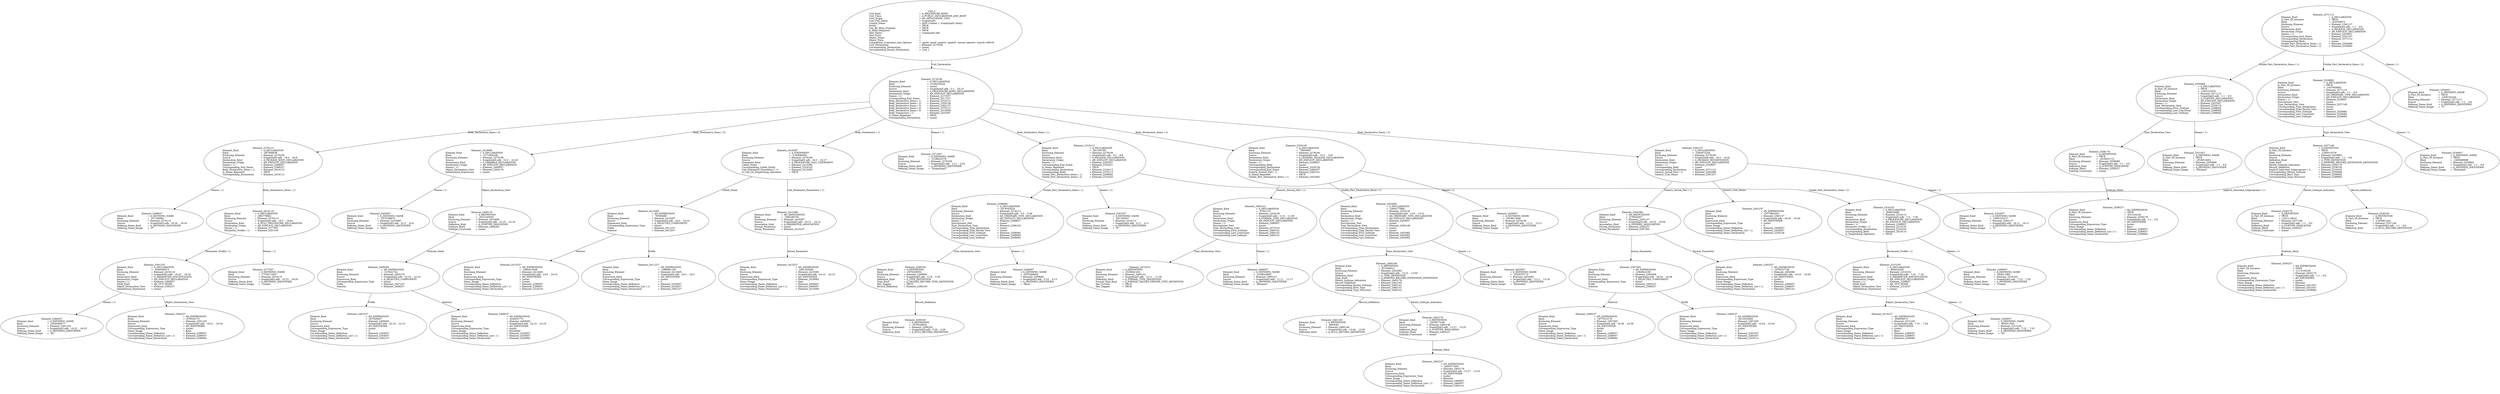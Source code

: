 digraph "scopequal3.adt" {
  Unit_2 -> Element_2279106
      [ label=Unit_Declaration ];
  Unit_2
      [ label=<<TABLE BORDER="0" CELLBORDER="0" CELLSPACING="0" CELLPADDING="0"> 
          <TR><TD COLSPAN="3">Unit_2</TD></TR>
          <TR><TD ALIGN="LEFT">Unit_Kind   </TD><TD> = </TD><TD ALIGN="LEFT">A_PROCEDURE_BODY</TD></TR>
          <TR><TD ALIGN="LEFT">Unit_Class   </TD><TD> = </TD><TD ALIGN="LEFT">A_PUBLIC_DECLARATION_AND_BODY</TD></TR>
          <TR><TD ALIGN="LEFT">Unit_Origin   </TD><TD> = </TD><TD ALIGN="LEFT">AN_APPLICATION_UNIT</TD></TR>
          <TR><TD ALIGN="LEFT">Unit_Full_Name    </TD><TD> = </TD><TD ALIGN="LEFT">ScopeQual3</TD></TR>
          <TR><TD ALIGN="LEFT">Unique_Name   </TD><TD> = </TD><TD ALIGN="LEFT">ASIS Context 1: ScopeQual3 (body)</TD></TR>
          <TR><TD ALIGN="LEFT">Exists  </TD><TD> = </TD><TD ALIGN="LEFT">TRUE</TD></TR>
          <TR><TD ALIGN="LEFT">Can_Be_Main_Program     </TD><TD> = </TD><TD ALIGN="LEFT">TRUE</TD></TR>
          <TR><TD ALIGN="LEFT">Is_Body_Required     </TD><TD> = </TD><TD ALIGN="LEFT">TRUE</TD></TR>
          <TR><TD ALIGN="LEFT">Text_Name   </TD><TD> = </TD><TD ALIGN="LEFT">scopequal3.adb</TD></TR>
          <TR><TD ALIGN="LEFT">Text_Form   </TD><TD> = </TD><TD ALIGN="LEFT"></TD></TR>
          <TR><TD ALIGN="LEFT">Object_Name   </TD><TD> = </TD><TD ALIGN="LEFT"></TD></TR>
          <TR><TD ALIGN="LEFT">Object_Form   </TD><TD> = </TD><TD ALIGN="LEFT"></TD></TR>
          <TR><TD ALIGN="LEFT">Compilation_Command_Line_Options         </TD><TD> = </TD><TD ALIGN="LEFT">-gnatc -gnatt -gnatws -gnatyN -mtune=generic -march=x86-64</TD></TR>
          <TR><TD ALIGN="LEFT">Unit_Declaration     </TD><TD> = </TD><TD ALIGN="LEFT">Element_2279106</TD></TR>
          <TR><TD ALIGN="LEFT">Corresponding_Declaration       </TD><TD> = </TD><TD ALIGN="LEFT">(none)</TD></TR>
          <TR><TD ALIGN="LEFT">Corresponding_Parent_Declaration         </TD><TD> = </TD><TD ALIGN="LEFT">Unit_1</TD></TR>
          </TABLE>> ];
  Element_2279106 -> Element_2271057
      [ label="Names ( 1)" ];
  Element_2279106 -> Element_2318112
      [ label="Body_Declarative_Items ( 1)" ];
  Element_2279106 -> Element_2329136
      [ label="Body_Declarative_Items ( 2)" ];
  Element_2279106 -> Element_2362137
      [ label="Body_Declarative_Items ( 3)" ];
  Element_2279106 -> Element_2376113
      [ label="Body_Declarative_Items ( 4)" ];
  Element_2279106 -> Element_2410090
      [ label="Body_Declarative_Items ( 5)" ];
  Element_2279106 -> Element_2416397
      [ label="Body_Statements ( 1)" ];
  Element_2279106
      [ label=<<TABLE BORDER="0" CELLBORDER="0" CELLSPACING="0" CELLPADDING="0"> 
          <TR><TD COLSPAN="3">Element_2279106</TD></TR>
          <TR><TD ALIGN="LEFT">Element_Kind    </TD><TD> = </TD><TD ALIGN="LEFT">A_DECLARATION</TD></TR>
          <TR><TD ALIGN="LEFT">Hash  </TD><TD> = </TD><TD ALIGN="LEFT">-2138226428</TD></TR>
          <TR><TD ALIGN="LEFT">Enclosing_Element     </TD><TD> = </TD><TD ALIGN="LEFT">(none)</TD></TR>
          <TR><TD ALIGN="LEFT">Source  </TD><TD> = </TD><TD ALIGN="LEFT">ScopeQual3.adb - 2:1 .. 25:15</TD></TR>
          <TR><TD ALIGN="LEFT">Declaration_Kind     </TD><TD> = </TD><TD ALIGN="LEFT">A_PROCEDURE_BODY_DECLARATION</TD></TR>
          <TR><TD ALIGN="LEFT">Declaration_Origin     </TD><TD> = </TD><TD ALIGN="LEFT">AN_EXPLICIT_DECLARATION</TD></TR>
          <TR><TD ALIGN="LEFT">Names ( 1)   </TD><TD> = </TD><TD ALIGN="LEFT">Element_2271057</TD></TR>
          <TR><TD ALIGN="LEFT">Corresponding_End_Name      </TD><TD> = </TD><TD ALIGN="LEFT">Element_2417237</TD></TR>
          <TR><TD ALIGN="LEFT">Body_Declarative_Items ( 1)       </TD><TD> = </TD><TD ALIGN="LEFT">Element_2318112</TD></TR>
          <TR><TD ALIGN="LEFT">Body_Declarative_Items ( 2)       </TD><TD> = </TD><TD ALIGN="LEFT">Element_2329136</TD></TR>
          <TR><TD ALIGN="LEFT">Body_Declarative_Items ( 3)       </TD><TD> = </TD><TD ALIGN="LEFT">Element_2362137</TD></TR>
          <TR><TD ALIGN="LEFT">Body_Declarative_Items ( 4)       </TD><TD> = </TD><TD ALIGN="LEFT">Element_2376113</TD></TR>
          <TR><TD ALIGN="LEFT">Body_Declarative_Items ( 5)       </TD><TD> = </TD><TD ALIGN="LEFT">Element_2410090</TD></TR>
          <TR><TD ALIGN="LEFT">Body_Statements ( 1)      </TD><TD> = </TD><TD ALIGN="LEFT">Element_2416397</TD></TR>
          <TR><TD ALIGN="LEFT">Is_Name_Repeated     </TD><TD> = </TD><TD ALIGN="LEFT">TRUE</TD></TR>
          <TR><TD ALIGN="LEFT">Corresponding_Declaration       </TD><TD> = </TD><TD ALIGN="LEFT">(none)</TD></TR>
          </TABLE>> ];
  Element_2271057
      [ label=<<TABLE BORDER="0" CELLBORDER="0" CELLSPACING="0" CELLPADDING="0"> 
          <TR><TD COLSPAN="3">Element_2271057</TD></TR>
          <TR><TD ALIGN="LEFT">Element_Kind    </TD><TD> = </TD><TD ALIGN="LEFT">A_DEFINING_NAME</TD></TR>
          <TR><TD ALIGN="LEFT">Hash  </TD><TD> = </TD><TD ALIGN="LEFT">-2138625276</TD></TR>
          <TR><TD ALIGN="LEFT">Enclosing_Element     </TD><TD> = </TD><TD ALIGN="LEFT">Element_2279106</TD></TR>
          <TR><TD ALIGN="LEFT">Source  </TD><TD> = </TD><TD ALIGN="LEFT">ScopeQual3.adb - 2:11 .. 2:20</TD></TR>
          <TR><TD ALIGN="LEFT">Defining_Name_Kind     </TD><TD> = </TD><TD ALIGN="LEFT">A_DEFINING_IDENTIFIER</TD></TR>
          <TR><TD ALIGN="LEFT">Defining_Name_Image     </TD><TD> = </TD><TD ALIGN="LEFT">"ScopeQual3"</TD></TR>
          </TABLE>> ];
  Element_2318112 -> Element_2281057
      [ label="Names ( 1)" ];
  Element_2318112 -> Element_2298082
      [ label="Visible_Part_Declarative_Items ( 1)" ];
  Element_2318112 -> Element_2316103
      [ label="Visible_Part_Declarative_Items ( 2)" ];
  Element_2318112
      [ label=<<TABLE BORDER="0" CELLBORDER="0" CELLSPACING="0" CELLPADDING="0"> 
          <TR><TD COLSPAN="3">Element_2318112</TD></TR>
          <TR><TD ALIGN="LEFT">Element_Kind    </TD><TD> = </TD><TD ALIGN="LEFT">A_DECLARATION</TD></TR>
          <TR><TD ALIGN="LEFT">Hash  </TD><TD> = </TD><TD ALIGN="LEFT"> 541294785</TD></TR>
          <TR><TD ALIGN="LEFT">Enclosing_Element     </TD><TD> = </TD><TD ALIGN="LEFT">Element_2279106</TD></TR>
          <TR><TD ALIGN="LEFT">Source  </TD><TD> = </TD><TD ALIGN="LEFT">ScopeQual3.adb - 4:3 .. 8:8</TD></TR>
          <TR><TD ALIGN="LEFT">Declaration_Kind     </TD><TD> = </TD><TD ALIGN="LEFT">A_PACKAGE_DECLARATION</TD></TR>
          <TR><TD ALIGN="LEFT">Declaration_Origin     </TD><TD> = </TD><TD ALIGN="LEFT">AN_EXPLICIT_DECLARATION</TD></TR>
          <TR><TD ALIGN="LEFT">Names ( 1)   </TD><TD> = </TD><TD ALIGN="LEFT">Element_2281057</TD></TR>
          <TR><TD ALIGN="LEFT">Corresponding_End_Name      </TD><TD> = </TD><TD ALIGN="LEFT">Element_2319237</TD></TR>
          <TR><TD ALIGN="LEFT">Is_Name_Repeated     </TD><TD> = </TD><TD ALIGN="LEFT">TRUE</TD></TR>
          <TR><TD ALIGN="LEFT">Corresponding_Declaration       </TD><TD> = </TD><TD ALIGN="LEFT">Element_2318112</TD></TR>
          <TR><TD ALIGN="LEFT">Corresponding_Body     </TD><TD> = </TD><TD ALIGN="LEFT">Element_2376113</TD></TR>
          <TR><TD ALIGN="LEFT">Visible_Part_Declarative_Items ( 1)         </TD><TD> = </TD><TD ALIGN="LEFT">Element_2298082</TD></TR>
          <TR><TD ALIGN="LEFT">Visible_Part_Declarative_Items ( 2)         </TD><TD> = </TD><TD ALIGN="LEFT">Element_2316103</TD></TR>
          </TABLE>> ];
  Element_2281057
      [ label=<<TABLE BORDER="0" CELLBORDER="0" CELLSPACING="0" CELLPADDING="0"> 
          <TR><TD COLSPAN="3">Element_2281057</TD></TR>
          <TR><TD ALIGN="LEFT">Element_Kind    </TD><TD> = </TD><TD ALIGN="LEFT">A_DEFINING_NAME</TD></TR>
          <TR><TD ALIGN="LEFT">Hash  </TD><TD> = </TD><TD ALIGN="LEFT"> 541182657</TD></TR>
          <TR><TD ALIGN="LEFT">Enclosing_Element     </TD><TD> = </TD><TD ALIGN="LEFT">Element_2318112</TD></TR>
          <TR><TD ALIGN="LEFT">Source  </TD><TD> = </TD><TD ALIGN="LEFT">ScopeQual3.adb - 4:11 .. 4:11</TD></TR>
          <TR><TD ALIGN="LEFT">Defining_Name_Kind     </TD><TD> = </TD><TD ALIGN="LEFT">A_DEFINING_IDENTIFIER</TD></TR>
          <TR><TD ALIGN="LEFT">Defining_Name_Image     </TD><TD> = </TD><TD ALIGN="LEFT">"P"</TD></TR>
          </TABLE>> ];
  Element_2298082 -> Element_2289057
      [ label="Names ( 1)" ];
  Element_2298082 -> Element_2296163
      [ label=Type_Declaration_View ];
  Element_2298082
      [ label=<<TABLE BORDER="0" CELLBORDER="0" CELLSPACING="0" CELLPADDING="0"> 
          <TR><TD COLSPAN="3">Element_2298082</TD></TR>
          <TR><TD ALIGN="LEFT">Element_Kind    </TD><TD> = </TD><TD ALIGN="LEFT">A_DECLARATION</TD></TR>
          <TR><TD ALIGN="LEFT">Hash  </TD><TD> = </TD><TD ALIGN="LEFT">-1876342624</TD></TR>
          <TR><TD ALIGN="LEFT">Enclosing_Element     </TD><TD> = </TD><TD ALIGN="LEFT">Element_2318112</TD></TR>
          <TR><TD ALIGN="LEFT">Source  </TD><TD> = </TD><TD ALIGN="LEFT">ScopeQual3.adb - 5:5 .. 5:36</TD></TR>
          <TR><TD ALIGN="LEFT">Declaration_Kind     </TD><TD> = </TD><TD ALIGN="LEFT">AN_ORDINARY_TYPE_DECLARATION</TD></TR>
          <TR><TD ALIGN="LEFT">Declaration_Origin     </TD><TD> = </TD><TD ALIGN="LEFT">AN_EXPLICIT_DECLARATION</TD></TR>
          <TR><TD ALIGN="LEFT">Names ( 1)   </TD><TD> = </TD><TD ALIGN="LEFT">Element_2289057</TD></TR>
          <TR><TD ALIGN="LEFT">Discriminant_Part     </TD><TD> = </TD><TD ALIGN="LEFT">(none)</TD></TR>
          <TR><TD ALIGN="LEFT">Type_Declaration_View      </TD><TD> = </TD><TD ALIGN="LEFT">Element_2296163</TD></TR>
          <TR><TD ALIGN="LEFT">Corresponding_Type_Declaration        </TD><TD> = </TD><TD ALIGN="LEFT">(none)</TD></TR>
          <TR><TD ALIGN="LEFT">Corresponding_Type_Partial_View        </TD><TD> = </TD><TD ALIGN="LEFT">(none)</TD></TR>
          <TR><TD ALIGN="LEFT">Corresponding_First_Subtype       </TD><TD> = </TD><TD ALIGN="LEFT">Element_2298082</TD></TR>
          <TR><TD ALIGN="LEFT">Corresponding_Last_Constraint        </TD><TD> = </TD><TD ALIGN="LEFT">Element_2298082</TD></TR>
          <TR><TD ALIGN="LEFT">Corresponding_Last_Subtype       </TD><TD> = </TD><TD ALIGN="LEFT">Element_2298082</TD></TR>
          </TABLE>> ];
  Element_2289057
      [ label=<<TABLE BORDER="0" CELLBORDER="0" CELLSPACING="0" CELLPADDING="0"> 
          <TR><TD COLSPAN="3">Element_2289057</TD></TR>
          <TR><TD ALIGN="LEFT">Element_Kind    </TD><TD> = </TD><TD ALIGN="LEFT">A_DEFINING_NAME</TD></TR>
          <TR><TD ALIGN="LEFT">Hash  </TD><TD> = </TD><TD ALIGN="LEFT">-1876368064</TD></TR>
          <TR><TD ALIGN="LEFT">Enclosing_Element     </TD><TD> = </TD><TD ALIGN="LEFT">Element_2298082</TD></TR>
          <TR><TD ALIGN="LEFT">Source  </TD><TD> = </TD><TD ALIGN="LEFT">ScopeQual3.adb - 5:10 .. 5:13</TD></TR>
          <TR><TD ALIGN="LEFT">Defining_Name_Kind     </TD><TD> = </TD><TD ALIGN="LEFT">A_DEFINING_IDENTIFIER</TD></TR>
          <TR><TD ALIGN="LEFT">Defining_Name_Image     </TD><TD> = </TD><TD ALIGN="LEFT">"Base"</TD></TR>
          </TABLE>> ];
  Element_2296163 -> Element_2296193
      [ label=Record_Definition ];
  Element_2296163
      [ label=<<TABLE BORDER="0" CELLBORDER="0" CELLSPACING="0" CELLPADDING="0"> 
          <TR><TD COLSPAN="3">Element_2296163</TD></TR>
          <TR><TD ALIGN="LEFT">Element_Kind    </TD><TD> = </TD><TD ALIGN="LEFT">A_DEFINITION</TD></TR>
          <TR><TD ALIGN="LEFT">Hash  </TD><TD> = </TD><TD ALIGN="LEFT">-1876259552</TD></TR>
          <TR><TD ALIGN="LEFT">Enclosing_Element     </TD><TD> = </TD><TD ALIGN="LEFT">Element_2298082</TD></TR>
          <TR><TD ALIGN="LEFT">Source  </TD><TD> = </TD><TD ALIGN="LEFT">ScopeQual3.adb - 5:18 .. 5:35</TD></TR>
          <TR><TD ALIGN="LEFT">Definition_Kind    </TD><TD> = </TD><TD ALIGN="LEFT">A_TYPE_DEFINITION</TD></TR>
          <TR><TD ALIGN="LEFT">Type_Kind   </TD><TD> = </TD><TD ALIGN="LEFT">A_TAGGED_RECORD_TYPE_DEFINITION</TD></TR>
          <TR><TD ALIGN="LEFT">Has_Tagged   </TD><TD> = </TD><TD ALIGN="LEFT">TRUE</TD></TR>
          <TR><TD ALIGN="LEFT">Record_Definition     </TD><TD> = </TD><TD ALIGN="LEFT">Element_2296193</TD></TR>
          </TABLE>> ];
  Element_2296193
      [ label=<<TABLE BORDER="0" CELLBORDER="0" CELLSPACING="0" CELLPADDING="0"> 
          <TR><TD COLSPAN="3">Element_2296193</TD></TR>
          <TR><TD ALIGN="LEFT">Element_Kind    </TD><TD> = </TD><TD ALIGN="LEFT">A_DEFINITION</TD></TR>
          <TR><TD ALIGN="LEFT">Hash  </TD><TD> = </TD><TD ALIGN="LEFT">-1876228832</TD></TR>
          <TR><TD ALIGN="LEFT">Enclosing_Element     </TD><TD> = </TD><TD ALIGN="LEFT">Element_2296163</TD></TR>
          <TR><TD ALIGN="LEFT">Source  </TD><TD> = </TD><TD ALIGN="LEFT">ScopeQual3.adb - 5:25 .. 5:35</TD></TR>
          <TR><TD ALIGN="LEFT">Definition_Kind    </TD><TD> = </TD><TD ALIGN="LEFT">A_NULL_RECORD_DEFINITION</TD></TR>
          </TABLE>> ];
  Element_2316103 -> Element_2299057
      [ label="Names ( 1)" ];
  Element_2316103 -> Element_2313105
      [ label="Parameter_Profile ( 1)" ];
  Element_2316103
      [ label=<<TABLE BORDER="0" CELLBORDER="0" CELLSPACING="0" CELLPADDING="0"> 
          <TR><TD COLSPAN="3">Element_2316103</TD></TR>
          <TR><TD ALIGN="LEFT">Element_Kind    </TD><TD> = </TD><TD ALIGN="LEFT">A_DECLARATION</TD></TR>
          <TR><TD ALIGN="LEFT">Hash  </TD><TD> = </TD><TD ALIGN="LEFT"> 604923688</TD></TR>
          <TR><TD ALIGN="LEFT">Enclosing_Element     </TD><TD> = </TD><TD ALIGN="LEFT">Element_2318112</TD></TR>
          <TR><TD ALIGN="LEFT">Source  </TD><TD> = </TD><TD ALIGN="LEFT">ScopeQual3.adb - 7:5 .. 7:36</TD></TR>
          <TR><TD ALIGN="LEFT">Declaration_Kind     </TD><TD> = </TD><TD ALIGN="LEFT">A_PROCEDURE_DECLARATION</TD></TR>
          <TR><TD ALIGN="LEFT">Declaration_Origin     </TD><TD> = </TD><TD ALIGN="LEFT">AN_EXPLICIT_DECLARATION</TD></TR>
          <TR><TD ALIGN="LEFT">Names ( 1)   </TD><TD> = </TD><TD ALIGN="LEFT">Element_2299057</TD></TR>
          <TR><TD ALIGN="LEFT">Parameter_Profile ( 1)      </TD><TD> = </TD><TD ALIGN="LEFT">Element_2313105</TD></TR>
          <TR><TD ALIGN="LEFT">Corresponding_Declaration       </TD><TD> = </TD><TD ALIGN="LEFT">Element_2316103</TD></TR>
          <TR><TD ALIGN="LEFT">Corresponding_Body     </TD><TD> = </TD><TD ALIGN="LEFT">Element_2619110</TD></TR>
          <TR><TD ALIGN="LEFT">Is_Dispatching_Operation       </TD><TD> = </TD><TD ALIGN="LEFT">TRUE</TD></TR>
          </TABLE>> ];
  Element_2299057
      [ label=<<TABLE BORDER="0" CELLBORDER="0" CELLSPACING="0" CELLPADDING="0"> 
          <TR><TD COLSPAN="3">Element_2299057</TD></TR>
          <TR><TD ALIGN="LEFT">Element_Kind    </TD><TD> = </TD><TD ALIGN="LEFT">A_DEFINING_NAME</TD></TR>
          <TR><TD ALIGN="LEFT">Hash  </TD><TD> = </TD><TD ALIGN="LEFT"> 604911992</TD></TR>
          <TR><TD ALIGN="LEFT">Enclosing_Element     </TD><TD> = </TD><TD ALIGN="LEFT">Element_2316103</TD></TR>
          <TR><TD ALIGN="LEFT">Source  </TD><TD> = </TD><TD ALIGN="LEFT">ScopeQual3.adb - 7:15 .. 7:20</TD></TR>
          <TR><TD ALIGN="LEFT">Defining_Name_Kind     </TD><TD> = </TD><TD ALIGN="LEFT">A_DEFINING_IDENTIFIER</TD></TR>
          <TR><TD ALIGN="LEFT">Defining_Name_Image     </TD><TD> = </TD><TD ALIGN="LEFT">"Create"</TD></TR>
          </TABLE>> ];
  Element_2313105 -> Element_2306057
      [ label="Names ( 1)" ];
  Element_2313105 -> Element_2314237
      [ label=Object_Declaration_View ];
  Element_2313105
      [ label=<<TABLE BORDER="0" CELLBORDER="0" CELLSPACING="0" CELLPADDING="0"> 
          <TR><TD COLSPAN="3">Element_2313105</TD></TR>
          <TR><TD ALIGN="LEFT">Element_Kind    </TD><TD> = </TD><TD ALIGN="LEFT">A_DECLARATION</TD></TR>
          <TR><TD ALIGN="LEFT">Hash  </TD><TD> = </TD><TD ALIGN="LEFT"> 604924208</TD></TR>
          <TR><TD ALIGN="LEFT">Enclosing_Element     </TD><TD> = </TD><TD ALIGN="LEFT">Element_2316103</TD></TR>
          <TR><TD ALIGN="LEFT">Source  </TD><TD> = </TD><TD ALIGN="LEFT">ScopeQual3.adb - 7:22 .. 7:34</TD></TR>
          <TR><TD ALIGN="LEFT">Declaration_Kind     </TD><TD> = </TD><TD ALIGN="LEFT">A_PARAMETER_SPECIFICATION</TD></TR>
          <TR><TD ALIGN="LEFT">Declaration_Origin     </TD><TD> = </TD><TD ALIGN="LEFT">AN_EXPLICIT_DECLARATION</TD></TR>
          <TR><TD ALIGN="LEFT">Names ( 1)   </TD><TD> = </TD><TD ALIGN="LEFT">Element_2306057</TD></TR>
          <TR><TD ALIGN="LEFT">Mode_Kind   </TD><TD> = </TD><TD ALIGN="LEFT">AN_OUT_MODE</TD></TR>
          <TR><TD ALIGN="LEFT">Object_Declaration_View      </TD><TD> = </TD><TD ALIGN="LEFT">Element_2314237</TD></TR>
          <TR><TD ALIGN="LEFT">Initialization_Expression       </TD><TD> = </TD><TD ALIGN="LEFT">(none)</TD></TR>
          </TABLE>> ];
  Element_2306057
      [ label=<<TABLE BORDER="0" CELLBORDER="0" CELLSPACING="0" CELLPADDING="0"> 
          <TR><TD COLSPAN="3">Element_2306057</TD></TR>
          <TR><TD ALIGN="LEFT">Element_Kind    </TD><TD> = </TD><TD ALIGN="LEFT">A_DEFINING_NAME</TD></TR>
          <TR><TD ALIGN="LEFT">Hash  </TD><TD> = </TD><TD ALIGN="LEFT"> 604911920</TD></TR>
          <TR><TD ALIGN="LEFT">Enclosing_Element     </TD><TD> = </TD><TD ALIGN="LEFT">Element_2313105</TD></TR>
          <TR><TD ALIGN="LEFT">Source  </TD><TD> = </TD><TD ALIGN="LEFT">ScopeQual3.adb - 7:22 .. 7:23</TD></TR>
          <TR><TD ALIGN="LEFT">Defining_Name_Kind     </TD><TD> = </TD><TD ALIGN="LEFT">A_DEFINING_IDENTIFIER</TD></TR>
          <TR><TD ALIGN="LEFT">Defining_Name_Image     </TD><TD> = </TD><TD ALIGN="LEFT">"bs"</TD></TR>
          </TABLE>> ];
  Element_2314237
      [ label=<<TABLE BORDER="0" CELLBORDER="0" CELLSPACING="0" CELLPADDING="0"> 
          <TR><TD COLSPAN="3">Element_2314237</TD></TR>
          <TR><TD ALIGN="LEFT">Element_Kind    </TD><TD> = </TD><TD ALIGN="LEFT">AN_EXPRESSION</TD></TR>
          <TR><TD ALIGN="LEFT">Hash  </TD><TD> = </TD><TD ALIGN="LEFT"> 604958072</TD></TR>
          <TR><TD ALIGN="LEFT">Enclosing_Element     </TD><TD> = </TD><TD ALIGN="LEFT">Element_2313105</TD></TR>
          <TR><TD ALIGN="LEFT">Source  </TD><TD> = </TD><TD ALIGN="LEFT">ScopeQual3.adb - 7:31 .. 7:34</TD></TR>
          <TR><TD ALIGN="LEFT">Expression_Kind    </TD><TD> = </TD><TD ALIGN="LEFT">AN_IDENTIFIER</TD></TR>
          <TR><TD ALIGN="LEFT">Corresponding_Expression_Type        </TD><TD> = </TD><TD ALIGN="LEFT">(none)</TD></TR>
          <TR><TD ALIGN="LEFT">Name_Image   </TD><TD> = </TD><TD ALIGN="LEFT">Base</TD></TR>
          <TR><TD ALIGN="LEFT">Corresponding_Name_Definition        </TD><TD> = </TD><TD ALIGN="LEFT">Element_2289057</TD></TR>
          <TR><TD ALIGN="LEFT">Corresponding_Name_Definition_List ( 1)          </TD><TD> = </TD><TD ALIGN="LEFT">Element_2289057</TD></TR>
          <TR><TD ALIGN="LEFT">Corresponding_Name_Declaration        </TD><TD> = </TD><TD ALIGN="LEFT">Element_2298082</TD></TR>
          </TABLE>> ];
  Element_2329136 -> Element_2436057
      [ label="Names ( 1)" ];
  Element_2329136 -> Element_2465141
      [ label="Generic_Formal_Part ( 1)" ];
  Element_2329136 -> Element_2452082
      [ label="Visible_Part_Declarative_Items ( 1)" ];
  Element_2329136
      [ label=<<TABLE BORDER="0" CELLBORDER="0" CELLSPACING="0" CELLPADDING="0"> 
          <TR><TD COLSPAN="3">Element_2329136</TD></TR>
          <TR><TD ALIGN="LEFT">Element_Kind    </TD><TD> = </TD><TD ALIGN="LEFT">A_DECLARATION</TD></TR>
          <TR><TD ALIGN="LEFT">Hash  </TD><TD> = </TD><TD ALIGN="LEFT"> 75665667</TD></TR>
          <TR><TD ALIGN="LEFT">Enclosing_Element     </TD><TD> = </TD><TD ALIGN="LEFT">Element_2279106</TD></TR>
          <TR><TD ALIGN="LEFT">Source  </TD><TD> = </TD><TD ALIGN="LEFT">ScopeQual3.adb - 10:3 .. 14:8</TD></TR>
          <TR><TD ALIGN="LEFT">Declaration_Kind     </TD><TD> = </TD><TD ALIGN="LEFT">A_GENERIC_PACKAGE_DECLARATION</TD></TR>
          <TR><TD ALIGN="LEFT">Declaration_Origin     </TD><TD> = </TD><TD ALIGN="LEFT">AN_EXPLICIT_DECLARATION</TD></TR>
          <TR><TD ALIGN="LEFT">Names ( 1)   </TD><TD> = </TD><TD ALIGN="LEFT">Element_2436057</TD></TR>
          <TR><TD ALIGN="LEFT">Corresponding_Body     </TD><TD> = </TD><TD ALIGN="LEFT">(none)</TD></TR>
          <TR><TD ALIGN="LEFT">Corresponding_Declaration       </TD><TD> = </TD><TD ALIGN="LEFT">Element_2329136</TD></TR>
          <TR><TD ALIGN="LEFT">Corresponding_End_Name      </TD><TD> = </TD><TD ALIGN="LEFT">Element_2464237</TD></TR>
          <TR><TD ALIGN="LEFT">Generic_Formal_Part ( 1)       </TD><TD> = </TD><TD ALIGN="LEFT">Element_2465141</TD></TR>
          <TR><TD ALIGN="LEFT">Is_Name_Repeated     </TD><TD> = </TD><TD ALIGN="LEFT">TRUE</TD></TR>
          <TR><TD ALIGN="LEFT">Visible_Part_Declarative_Items ( 1)         </TD><TD> = </TD><TD ALIGN="LEFT">Element_2452082</TD></TR>
          </TABLE>> ];
  Element_2465141 -> Element_2466057
      [ label="Names ( 1)" ];
  Element_2465141 -> Element_2473210
      [ label=Type_Declaration_View ];
  Element_2465141
      [ label=<<TABLE BORDER="0" CELLBORDER="0" CELLSPACING="0" CELLPADDING="0"> 
          <TR><TD COLSPAN="3">Element_2465141</TD></TR>
          <TR><TD ALIGN="LEFT">Element_Kind    </TD><TD> = </TD><TD ALIGN="LEFT">A_DECLARATION</TD></TR>
          <TR><TD ALIGN="LEFT">Hash  </TD><TD> = </TD><TD ALIGN="LEFT"> 37841107</TD></TR>
          <TR><TD ALIGN="LEFT">Enclosing_Element     </TD><TD> = </TD><TD ALIGN="LEFT">Element_2329136</TD></TR>
          <TR><TD ALIGN="LEFT">Source  </TD><TD> = </TD><TD ALIGN="LEFT">ScopeQual3.adb - 11:6 .. 11:36</TD></TR>
          <TR><TD ALIGN="LEFT">Declaration_Kind     </TD><TD> = </TD><TD ALIGN="LEFT">A_FORMAL_TYPE_DECLARATION</TD></TR>
          <TR><TD ALIGN="LEFT">Declaration_Origin     </TD><TD> = </TD><TD ALIGN="LEFT">AN_EXPLICIT_DECLARATION</TD></TR>
          <TR><TD ALIGN="LEFT">Names ( 1)   </TD><TD> = </TD><TD ALIGN="LEFT">Element_2466057</TD></TR>
          <TR><TD ALIGN="LEFT">Discriminant_Part     </TD><TD> = </TD><TD ALIGN="LEFT">(none)</TD></TR>
          <TR><TD ALIGN="LEFT">Type_Declaration_View      </TD><TD> = </TD><TD ALIGN="LEFT">Element_2473210</TD></TR>
          <TR><TD ALIGN="LEFT">Corresponding_First_Subtype       </TD><TD> = </TD><TD ALIGN="LEFT">Element_2465141</TD></TR>
          <TR><TD ALIGN="LEFT">Corresponding_Last_Constraint        </TD><TD> = </TD><TD ALIGN="LEFT">Element_2465141</TD></TR>
          <TR><TD ALIGN="LEFT">Corresponding_Last_Subtype       </TD><TD> = </TD><TD ALIGN="LEFT">Element_2465141</TD></TR>
          </TABLE>> ];
  Element_2466057
      [ label=<<TABLE BORDER="0" CELLBORDER="0" CELLSPACING="0" CELLPADDING="0"> 
          <TR><TD COLSPAN="3">Element_2466057</TD></TR>
          <TR><TD ALIGN="LEFT">Element_Kind    </TD><TD> = </TD><TD ALIGN="LEFT">A_DEFINING_NAME</TD></TR>
          <TR><TD ALIGN="LEFT">Hash  </TD><TD> = </TD><TD ALIGN="LEFT">-2109643883</TD></TR>
          <TR><TD ALIGN="LEFT">Enclosing_Element     </TD><TD> = </TD><TD ALIGN="LEFT">Element_2465141</TD></TR>
          <TR><TD ALIGN="LEFT">Source  </TD><TD> = </TD><TD ALIGN="LEFT">ScopeQual3.adb - 11:11 .. 11:17</TD></TR>
          <TR><TD ALIGN="LEFT">Defining_Name_Kind     </TD><TD> = </TD><TD ALIGN="LEFT">A_DEFINING_IDENTIFIER</TD></TR>
          <TR><TD ALIGN="LEFT">Defining_Name_Image     </TD><TD> = </TD><TD ALIGN="LEFT">"Element"</TD></TR>
          </TABLE>> ];
  Element_2473210
      [ label=<<TABLE BORDER="0" CELLBORDER="0" CELLSPACING="0" CELLPADDING="0"> 
          <TR><TD COLSPAN="3">Element_2473210</TD></TR>
          <TR><TD ALIGN="LEFT">Element_Kind    </TD><TD> = </TD><TD ALIGN="LEFT">A_DEFINITION</TD></TR>
          <TR><TD ALIGN="LEFT">Hash  </TD><TD> = </TD><TD ALIGN="LEFT">-2109641434</TD></TR>
          <TR><TD ALIGN="LEFT">Enclosing_Element     </TD><TD> = </TD><TD ALIGN="LEFT">Element_2465141</TD></TR>
          <TR><TD ALIGN="LEFT">Source  </TD><TD> = </TD><TD ALIGN="LEFT">ScopeQual3.adb - 12:11 .. 11:35</TD></TR>
          <TR><TD ALIGN="LEFT">Definition_Kind    </TD><TD> = </TD><TD ALIGN="LEFT">A_FORMAL_TYPE_DEFINITION</TD></TR>
          <TR><TD ALIGN="LEFT">Formal_Type_Kind     </TD><TD> = </TD><TD ALIGN="LEFT">A_FORMAL_TAGGED_PRIVATE_TYPE_DEFINITION</TD></TR>
          <TR><TD ALIGN="LEFT">Has_Private   </TD><TD> = </TD><TD ALIGN="LEFT">TRUE</TD></TR>
          <TR><TD ALIGN="LEFT">Has_Tagged   </TD><TD> = </TD><TD ALIGN="LEFT">TRUE</TD></TR>
          </TABLE>> ];
  Element_2436057
      [ label=<<TABLE BORDER="0" CELLBORDER="0" CELLSPACING="0" CELLPADDING="0"> 
          <TR><TD COLSPAN="3">Element_2436057</TD></TR>
          <TR><TD ALIGN="LEFT">Element_Kind    </TD><TD> = </TD><TD ALIGN="LEFT">A_DEFINING_NAME</TD></TR>
          <TR><TD ALIGN="LEFT">Hash  </TD><TD> = </TD><TD ALIGN="LEFT">-1054817846</TD></TR>
          <TR><TD ALIGN="LEFT">Enclosing_Element     </TD><TD> = </TD><TD ALIGN="LEFT">Element_2329136</TD></TR>
          <TR><TD ALIGN="LEFT">Source  </TD><TD> = </TD><TD ALIGN="LEFT">ScopeQual3.adb - 12:11 .. 12:11</TD></TR>
          <TR><TD ALIGN="LEFT">Defining_Name_Kind     </TD><TD> = </TD><TD ALIGN="LEFT">A_DEFINING_IDENTIFIER</TD></TR>
          <TR><TD ALIGN="LEFT">Defining_Name_Image     </TD><TD> = </TD><TD ALIGN="LEFT">"G"</TD></TR>
          </TABLE>> ];
  Element_2452082 -> Element_2453057
      [ label="Names ( 1)" ];
  Element_2452082 -> Element_2460148
      [ label=Type_Declaration_View ];
  Element_2452082
      [ label=<<TABLE BORDER="0" CELLBORDER="0" CELLSPACING="0" CELLPADDING="0"> 
          <TR><TD COLSPAN="3">Element_2452082</TD></TR>
          <TR><TD ALIGN="LEFT">Element_Kind    </TD><TD> = </TD><TD ALIGN="LEFT">A_DECLARATION</TD></TR>
          <TR><TD ALIGN="LEFT">Hash  </TD><TD> = </TD><TD ALIGN="LEFT">-1064277688</TD></TR>
          <TR><TD ALIGN="LEFT">Enclosing_Element     </TD><TD> = </TD><TD ALIGN="LEFT">Element_2329136</TD></TR>
          <TR><TD ALIGN="LEFT">Source  </TD><TD> = </TD><TD ALIGN="LEFT">ScopeQual3.adb - 13:6 .. 13:51</TD></TR>
          <TR><TD ALIGN="LEFT">Declaration_Kind     </TD><TD> = </TD><TD ALIGN="LEFT">AN_ORDINARY_TYPE_DECLARATION</TD></TR>
          <TR><TD ALIGN="LEFT">Declaration_Origin     </TD><TD> = </TD><TD ALIGN="LEFT">AN_EXPLICIT_DECLARATION</TD></TR>
          <TR><TD ALIGN="LEFT">Names ( 1)   </TD><TD> = </TD><TD ALIGN="LEFT">Element_2453057</TD></TR>
          <TR><TD ALIGN="LEFT">Discriminant_Part     </TD><TD> = </TD><TD ALIGN="LEFT">(none)</TD></TR>
          <TR><TD ALIGN="LEFT">Type_Declaration_View      </TD><TD> = </TD><TD ALIGN="LEFT">Element_2460148</TD></TR>
          <TR><TD ALIGN="LEFT">Corresponding_Type_Declaration        </TD><TD> = </TD><TD ALIGN="LEFT">(none)</TD></TR>
          <TR><TD ALIGN="LEFT">Corresponding_Type_Partial_View        </TD><TD> = </TD><TD ALIGN="LEFT">(none)</TD></TR>
          <TR><TD ALIGN="LEFT">Corresponding_First_Subtype       </TD><TD> = </TD><TD ALIGN="LEFT">Element_2452082</TD></TR>
          <TR><TD ALIGN="LEFT">Corresponding_Last_Constraint        </TD><TD> = </TD><TD ALIGN="LEFT">Element_2452082</TD></TR>
          <TR><TD ALIGN="LEFT">Corresponding_Last_Subtype       </TD><TD> = </TD><TD ALIGN="LEFT">Element_2452082</TD></TR>
          </TABLE>> ];
  Element_2453057
      [ label=<<TABLE BORDER="0" CELLBORDER="0" CELLSPACING="0" CELLPADDING="0"> 
          <TR><TD COLSPAN="3">Element_2453057</TD></TR>
          <TR><TD ALIGN="LEFT">Element_Kind    </TD><TD> = </TD><TD ALIGN="LEFT">A_DEFINING_NAME</TD></TR>
          <TR><TD ALIGN="LEFT">Hash  </TD><TD> = </TD><TD ALIGN="LEFT"> 1620076773</TD></TR>
          <TR><TD ALIGN="LEFT">Enclosing_Element     </TD><TD> = </TD><TD ALIGN="LEFT">Element_2452082</TD></TR>
          <TR><TD ALIGN="LEFT">Source  </TD><TD> = </TD><TD ALIGN="LEFT">ScopeQual3.adb - 13:11 .. 13:18</TD></TR>
          <TR><TD ALIGN="LEFT">Defining_Name_Kind     </TD><TD> = </TD><TD ALIGN="LEFT">A_DEFINING_IDENTIFIER</TD></TR>
          <TR><TD ALIGN="LEFT">Defining_Name_Image     </TD><TD> = </TD><TD ALIGN="LEFT">"Extended"</TD></TR>
          </TABLE>> ];
  Element_2460148 -> Element_2463176
      [ label=Parent_Subtype_Indication ];
  Element_2460148 -> Element_2461193
      [ label=Record_Definition ];
  Element_2460148
      [ label=<<TABLE BORDER="0" CELLBORDER="0" CELLSPACING="0" CELLPADDING="0"> 
          <TR><TD COLSPAN="3">Element_2460148</TD></TR>
          <TR><TD ALIGN="LEFT">Element_Kind    </TD><TD> = </TD><TD ALIGN="LEFT">A_DEFINITION</TD></TR>
          <TR><TD ALIGN="LEFT">Hash  </TD><TD> = </TD><TD ALIGN="LEFT">-527406512</TD></TR>
          <TR><TD ALIGN="LEFT">Enclosing_Element     </TD><TD> = </TD><TD ALIGN="LEFT">Element_2452082</TD></TR>
          <TR><TD ALIGN="LEFT">Source  </TD><TD> = </TD><TD ALIGN="LEFT">ScopeQual3.adb - 13:23 .. 13:50</TD></TR>
          <TR><TD ALIGN="LEFT">Definition_Kind    </TD><TD> = </TD><TD ALIGN="LEFT">A_TYPE_DEFINITION</TD></TR>
          <TR><TD ALIGN="LEFT">Type_Kind   </TD><TD> = </TD><TD ALIGN="LEFT">A_DERIVED_RECORD_EXTENSION_DEFINITION</TD></TR>
          <TR><TD ALIGN="LEFT">Parent_Subtype_Indication       </TD><TD> = </TD><TD ALIGN="LEFT">Element_2463176</TD></TR>
          <TR><TD ALIGN="LEFT">Record_Definition     </TD><TD> = </TD><TD ALIGN="LEFT">Element_2461193</TD></TR>
          <TR><TD ALIGN="LEFT">Corresponding_Parent_Subtype        </TD><TD> = </TD><TD ALIGN="LEFT">Element_2465141</TD></TR>
          <TR><TD ALIGN="LEFT">Corresponding_Root_Type      </TD><TD> = </TD><TD ALIGN="LEFT">Element_2465141</TD></TR>
          <TR><TD ALIGN="LEFT">Corresponding_Type_Structure        </TD><TD> = </TD><TD ALIGN="LEFT">Element_2465141</TD></TR>
          </TABLE>> ];
  Element_2463176 -> Element_2463237
      [ label=Subtype_Mark ];
  Element_2463176
      [ label=<<TABLE BORDER="0" CELLBORDER="0" CELLSPACING="0" CELLPADDING="0"> 
          <TR><TD COLSPAN="3">Element_2463176</TD></TR>
          <TR><TD ALIGN="LEFT">Element_Kind    </TD><TD> = </TD><TD ALIGN="LEFT">A_DEFINITION</TD></TR>
          <TR><TD ALIGN="LEFT">Hash  </TD><TD> = </TD><TD ALIGN="LEFT"> 1620077249</TD></TR>
          <TR><TD ALIGN="LEFT">Enclosing_Element     </TD><TD> = </TD><TD ALIGN="LEFT">Element_2460148</TD></TR>
          <TR><TD ALIGN="LEFT">Source  </TD><TD> = </TD><TD ALIGN="LEFT">ScopeQual3.adb - 13:27 .. 13:33</TD></TR>
          <TR><TD ALIGN="LEFT">Definition_Kind    </TD><TD> = </TD><TD ALIGN="LEFT">A_SUBTYPE_INDICATION</TD></TR>
          <TR><TD ALIGN="LEFT">Subtype_Mark    </TD><TD> = </TD><TD ALIGN="LEFT">Element_2463237</TD></TR>
          <TR><TD ALIGN="LEFT">Subtype_Constraint     </TD><TD> = </TD><TD ALIGN="LEFT">(none)</TD></TR>
          </TABLE>> ];
  Element_2463237
      [ label=<<TABLE BORDER="0" CELLBORDER="0" CELLSPACING="0" CELLPADDING="0"> 
          <TR><TD COLSPAN="3">Element_2463237</TD></TR>
          <TR><TD ALIGN="LEFT">Element_Kind    </TD><TD> = </TD><TD ALIGN="LEFT">AN_EXPRESSION</TD></TR>
          <TR><TD ALIGN="LEFT">Hash  </TD><TD> = </TD><TD ALIGN="LEFT"> 1620077493</TD></TR>
          <TR><TD ALIGN="LEFT">Enclosing_Element     </TD><TD> = </TD><TD ALIGN="LEFT">Element_2463176</TD></TR>
          <TR><TD ALIGN="LEFT">Source  </TD><TD> = </TD><TD ALIGN="LEFT">ScopeQual3.adb - 13:27 .. 13:33</TD></TR>
          <TR><TD ALIGN="LEFT">Expression_Kind    </TD><TD> = </TD><TD ALIGN="LEFT">AN_IDENTIFIER</TD></TR>
          <TR><TD ALIGN="LEFT">Corresponding_Expression_Type        </TD><TD> = </TD><TD ALIGN="LEFT">(none)</TD></TR>
          <TR><TD ALIGN="LEFT">Name_Image   </TD><TD> = </TD><TD ALIGN="LEFT">Element</TD></TR>
          <TR><TD ALIGN="LEFT">Corresponding_Name_Definition        </TD><TD> = </TD><TD ALIGN="LEFT">Element_2466057</TD></TR>
          <TR><TD ALIGN="LEFT">Corresponding_Name_Definition_List ( 1)          </TD><TD> = </TD><TD ALIGN="LEFT">Element_2466057</TD></TR>
          <TR><TD ALIGN="LEFT">Corresponding_Name_Declaration        </TD><TD> = </TD><TD ALIGN="LEFT">Element_2465141</TD></TR>
          </TABLE>> ];
  Element_2461193
      [ label=<<TABLE BORDER="0" CELLBORDER="0" CELLSPACING="0" CELLPADDING="0"> 
          <TR><TD COLSPAN="3">Element_2461193</TD></TR>
          <TR><TD ALIGN="LEFT">Element_Kind    </TD><TD> = </TD><TD ALIGN="LEFT">A_DEFINITION</TD></TR>
          <TR><TD ALIGN="LEFT">Hash  </TD><TD> = </TD><TD ALIGN="LEFT"> 9464581</TD></TR>
          <TR><TD ALIGN="LEFT">Enclosing_Element     </TD><TD> = </TD><TD ALIGN="LEFT">Element_2460148</TD></TR>
          <TR><TD ALIGN="LEFT">Source  </TD><TD> = </TD><TD ALIGN="LEFT">ScopeQual3.adb - 13:40 .. 13:50</TD></TR>
          <TR><TD ALIGN="LEFT">Definition_Kind    </TD><TD> = </TD><TD ALIGN="LEFT">A_NULL_RECORD_DEFINITION</TD></TR>
          </TABLE>> ];
  Element_2362137 -> Element_2354057
      [ label="Names ( 1)" ];
  Element_2571112 -> Element_2504057
      [ label="Names ( 1)" ];
  Element_2571112 -> Element_2559089
      [ label="Visible_Part_Declarative_Items ( 1)" ];
  Element_2571112 -> Element_2529082
      [ label="Visible_Part_Declarative_Items ( 2)" ];
  Element_2571112
      [ label=<<TABLE BORDER="0" CELLBORDER="0" CELLSPACING="0" CELLPADDING="0"> 
          <TR><TD COLSPAN="3">Element_2571112</TD></TR>
          <TR><TD ALIGN="LEFT">Element_Kind    </TD><TD> = </TD><TD ALIGN="LEFT">A_DECLARATION</TD></TR>
          <TR><TD ALIGN="LEFT">Is_Part_Of_Instance     </TD><TD> = </TD><TD ALIGN="LEFT">TRUE</TD></TR>
          <TR><TD ALIGN="LEFT">Hash  </TD><TD> = </TD><TD ALIGN="LEFT"> 202559672</TD></TR>
          <TR><TD ALIGN="LEFT">Enclosing_Element     </TD><TD> = </TD><TD ALIGN="LEFT">Element_2362137</TD></TR>
          <TR><TD ALIGN="LEFT">Source  </TD><TD> = </TD><TD ALIGN="LEFT">ScopeQual3.adb - 1:1 .. 0:0</TD></TR>
          <TR><TD ALIGN="LEFT">Declaration_Kind     </TD><TD> = </TD><TD ALIGN="LEFT">A_PACKAGE_DECLARATION</TD></TR>
          <TR><TD ALIGN="LEFT">Declaration_Origin     </TD><TD> = </TD><TD ALIGN="LEFT">AN_EXPLICIT_DECLARATION</TD></TR>
          <TR><TD ALIGN="LEFT">Names ( 1)   </TD><TD> = </TD><TD ALIGN="LEFT">Element_2504057</TD></TR>
          <TR><TD ALIGN="LEFT">Corresponding_End_Name      </TD><TD> = </TD><TD ALIGN="LEFT">Element_2541237</TD></TR>
          <TR><TD ALIGN="LEFT">Corresponding_Declaration       </TD><TD> = </TD><TD ALIGN="LEFT">Element_2571112</TD></TR>
          <TR><TD ALIGN="LEFT">Corresponding_Body     </TD><TD> = </TD><TD ALIGN="LEFT">(none)</TD></TR>
          <TR><TD ALIGN="LEFT">Visible_Part_Declarative_Items ( 1)         </TD><TD> = </TD><TD ALIGN="LEFT">Element_2559089</TD></TR>
          <TR><TD ALIGN="LEFT">Visible_Part_Declarative_Items ( 2)         </TD><TD> = </TD><TD ALIGN="LEFT">Element_2529082</TD></TR>
          </TABLE>> ];
  Element_2504057
      [ label=<<TABLE BORDER="0" CELLBORDER="0" CELLSPACING="0" CELLPADDING="0"> 
          <TR><TD COLSPAN="3">Element_2504057</TD></TR>
          <TR><TD ALIGN="LEFT">Element_Kind    </TD><TD> = </TD><TD ALIGN="LEFT">A_DEFINING_NAME</TD></TR>
          <TR><TD ALIGN="LEFT">Is_Part_Of_Instance     </TD><TD> = </TD><TD ALIGN="LEFT">TRUE</TD></TR>
          <TR><TD ALIGN="LEFT">Hash  </TD><TD> = </TD><TD ALIGN="LEFT">-1408102244</TD></TR>
          <TR><TD ALIGN="LEFT">Enclosing_Element     </TD><TD> = </TD><TD ALIGN="LEFT">Element_2571112</TD></TR>
          <TR><TD ALIGN="LEFT">Source  </TD><TD> = </TD><TD ALIGN="LEFT">ScopeQual3.adb - 1:1 .. 0:0</TD></TR>
          <TR><TD ALIGN="LEFT">Defining_Name_Kind     </TD><TD> = </TD><TD ALIGN="LEFT">A_DEFINING_IDENTIFIER</TD></TR>
          <TR><TD ALIGN="LEFT">Defining_Name_Image     </TD><TD> = </TD><TD ALIGN="LEFT">"C"</TD></TR>
          </TABLE>> ];
  Element_2559089 -> Element_2551057
      [ label="Names ( 1)" ];
  Element_2559089 -> Element_2558176
      [ label=Type_Declaration_View ];
  Element_2559089
      [ label=<<TABLE BORDER="0" CELLBORDER="0" CELLSPACING="0" CELLPADDING="0"> 
          <TR><TD COLSPAN="3">Element_2559089</TD></TR>
          <TR><TD ALIGN="LEFT">Element_Kind    </TD><TD> = </TD><TD ALIGN="LEFT">A_DECLARATION</TD></TR>
          <TR><TD ALIGN="LEFT">Is_Part_Of_Instance     </TD><TD> = </TD><TD ALIGN="LEFT">TRUE</TD></TR>
          <TR><TD ALIGN="LEFT">Hash  </TD><TD> = </TD><TD ALIGN="LEFT">-1302312870</TD></TR>
          <TR><TD ALIGN="LEFT">Enclosing_Element     </TD><TD> = </TD><TD ALIGN="LEFT">Element_2571112</TD></TR>
          <TR><TD ALIGN="LEFT">Source  </TD><TD> = </TD><TD ALIGN="LEFT">ScopeQual3.adb - 1:1 .. 0:0</TD></TR>
          <TR><TD ALIGN="LEFT">Declaration_Kind     </TD><TD> = </TD><TD ALIGN="LEFT">A_SUBTYPE_DECLARATION</TD></TR>
          <TR><TD ALIGN="LEFT">Declaration_Origin     </TD><TD> = </TD><TD ALIGN="LEFT">AN_EXPLICIT_DECLARATION</TD></TR>
          <TR><TD ALIGN="LEFT">Names ( 1)   </TD><TD> = </TD><TD ALIGN="LEFT">Element_2551057</TD></TR>
          <TR><TD ALIGN="LEFT">Type_Declaration_View      </TD><TD> = </TD><TD ALIGN="LEFT">Element_2558176</TD></TR>
          <TR><TD ALIGN="LEFT">Corresponding_First_Subtype       </TD><TD> = </TD><TD ALIGN="LEFT">Element_2298082</TD></TR>
          <TR><TD ALIGN="LEFT">Corresponding_Last_Constraint        </TD><TD> = </TD><TD ALIGN="LEFT">Element_2298082</TD></TR>
          <TR><TD ALIGN="LEFT">Corresponding_Last_Subtype       </TD><TD> = </TD><TD ALIGN="LEFT">Element_2298082</TD></TR>
          </TABLE>> ];
  Element_2551057
      [ label=<<TABLE BORDER="0" CELLBORDER="0" CELLSPACING="0" CELLPADDING="0"> 
          <TR><TD COLSPAN="3">Element_2551057</TD></TR>
          <TR><TD ALIGN="LEFT">Element_Kind    </TD><TD> = </TD><TD ALIGN="LEFT">A_DEFINING_NAME</TD></TR>
          <TR><TD ALIGN="LEFT">Is_Part_Of_Instance     </TD><TD> = </TD><TD ALIGN="LEFT">TRUE</TD></TR>
          <TR><TD ALIGN="LEFT">Hash  </TD><TD> = </TD><TD ALIGN="LEFT"> 1918912602</TD></TR>
          <TR><TD ALIGN="LEFT">Enclosing_Element     </TD><TD> = </TD><TD ALIGN="LEFT">Element_2559089</TD></TR>
          <TR><TD ALIGN="LEFT">Source  </TD><TD> = </TD><TD ALIGN="LEFT">ScopeQual3.adb - 1:1 .. 0:0</TD></TR>
          <TR><TD ALIGN="LEFT">Defining_Name_Kind     </TD><TD> = </TD><TD ALIGN="LEFT">A_DEFINING_IDENTIFIER</TD></TR>
          <TR><TD ALIGN="LEFT">Defining_Name_Image     </TD><TD> = </TD><TD ALIGN="LEFT">"Element"</TD></TR>
          </TABLE>> ];
  Element_2558176 -> Element_2558237
      [ label=Subtype_Mark ];
  Element_2558176
      [ label=<<TABLE BORDER="0" CELLBORDER="0" CELLSPACING="0" CELLPADDING="0"> 
          <TR><TD COLSPAN="3">Element_2558176</TD></TR>
          <TR><TD ALIGN="LEFT">Element_Kind    </TD><TD> = </TD><TD ALIGN="LEFT">A_DEFINITION</TD></TR>
          <TR><TD ALIGN="LEFT">Is_Part_Of_Instance     </TD><TD> = </TD><TD ALIGN="LEFT">TRUE</TD></TR>
          <TR><TD ALIGN="LEFT">Hash  </TD><TD> = </TD><TD ALIGN="LEFT"> 1616922715</TD></TR>
          <TR><TD ALIGN="LEFT">Enclosing_Element     </TD><TD> = </TD><TD ALIGN="LEFT">Element_2559089</TD></TR>
          <TR><TD ALIGN="LEFT">Source  </TD><TD> = </TD><TD ALIGN="LEFT">ScopeQual3.adb - 1:1 .. 0:0</TD></TR>
          <TR><TD ALIGN="LEFT">Definition_Kind    </TD><TD> = </TD><TD ALIGN="LEFT">A_SUBTYPE_INDICATION</TD></TR>
          <TR><TD ALIGN="LEFT">Subtype_Mark    </TD><TD> = </TD><TD ALIGN="LEFT">Element_2558237</TD></TR>
          <TR><TD ALIGN="LEFT">Subtype_Constraint     </TD><TD> = </TD><TD ALIGN="LEFT">(none)</TD></TR>
          </TABLE>> ];
  Element_2558237
      [ label=<<TABLE BORDER="0" CELLBORDER="0" CELLSPACING="0" CELLPADDING="0"> 
          <TR><TD COLSPAN="3">Element_2558237</TD></TR>
          <TR><TD ALIGN="LEFT">Element_Kind    </TD><TD> = </TD><TD ALIGN="LEFT">AN_EXPRESSION</TD></TR>
          <TR><TD ALIGN="LEFT">Is_Part_Of_Instance     </TD><TD> = </TD><TD ALIGN="LEFT">TRUE</TD></TR>
          <TR><TD ALIGN="LEFT">Hash  </TD><TD> = </TD><TD ALIGN="LEFT">-631224229</TD></TR>
          <TR><TD ALIGN="LEFT">Enclosing_Element     </TD><TD> = </TD><TD ALIGN="LEFT">Element_2558176</TD></TR>
          <TR><TD ALIGN="LEFT">Source  </TD><TD> = </TD><TD ALIGN="LEFT">ScopeQual3.adb - 1:1 .. 0:0</TD></TR>
          <TR><TD ALIGN="LEFT">Expression_Kind    </TD><TD> = </TD><TD ALIGN="LEFT">AN_IDENTIFIER</TD></TR>
          <TR><TD ALIGN="LEFT">Corresponding_Expression_Type        </TD><TD> = </TD><TD ALIGN="LEFT">(none)</TD></TR>
          <TR><TD ALIGN="LEFT">Name_Image   </TD><TD> = </TD><TD ALIGN="LEFT">Base</TD></TR>
          <TR><TD ALIGN="LEFT">Corresponding_Name_Definition        </TD><TD> = </TD><TD ALIGN="LEFT">Element_2289057</TD></TR>
          <TR><TD ALIGN="LEFT">Corresponding_Name_Definition_List ( 1)          </TD><TD> = </TD><TD ALIGN="LEFT">Element_2289057</TD></TR>
          <TR><TD ALIGN="LEFT">Corresponding_Name_Declaration        </TD><TD> = </TD><TD ALIGN="LEFT">Element_2298082</TD></TR>
          </TABLE>> ];
  Element_2529082 -> Element_2530057
      [ label="Names ( 1)" ];
  Element_2529082 -> Element_2537148
      [ label=Type_Declaration_View ];
  Element_2529082
      [ label=<<TABLE BORDER="0" CELLBORDER="0" CELLSPACING="0" CELLPADDING="0"> 
          <TR><TD COLSPAN="3">Element_2529082</TD></TR>
          <TR><TD ALIGN="LEFT">Element_Kind    </TD><TD> = </TD><TD ALIGN="LEFT">A_DECLARATION</TD></TR>
          <TR><TD ALIGN="LEFT">Is_Part_Of_Instance     </TD><TD> = </TD><TD ALIGN="LEFT">TRUE</TD></TR>
          <TR><TD ALIGN="LEFT">Hash  </TD><TD> = </TD><TD ALIGN="LEFT">-1437858682</TD></TR>
          <TR><TD ALIGN="LEFT">Enclosing_Element     </TD><TD> = </TD><TD ALIGN="LEFT">Element_2571112</TD></TR>
          <TR><TD ALIGN="LEFT">Source  </TD><TD> = </TD><TD ALIGN="LEFT">ScopeQual3.adb - 1:1 .. 0:0</TD></TR>
          <TR><TD ALIGN="LEFT">Declaration_Kind     </TD><TD> = </TD><TD ALIGN="LEFT">AN_ORDINARY_TYPE_DECLARATION</TD></TR>
          <TR><TD ALIGN="LEFT">Declaration_Origin     </TD><TD> = </TD><TD ALIGN="LEFT">AN_EXPLICIT_DECLARATION</TD></TR>
          <TR><TD ALIGN="LEFT">Names ( 1)   </TD><TD> = </TD><TD ALIGN="LEFT">Element_2530057</TD></TR>
          <TR><TD ALIGN="LEFT">Discriminant_Part     </TD><TD> = </TD><TD ALIGN="LEFT">(none)</TD></TR>
          <TR><TD ALIGN="LEFT">Type_Declaration_View      </TD><TD> = </TD><TD ALIGN="LEFT">Element_2537148</TD></TR>
          <TR><TD ALIGN="LEFT">Corresponding_Type_Declaration        </TD><TD> = </TD><TD ALIGN="LEFT">(none)</TD></TR>
          <TR><TD ALIGN="LEFT">Corresponding_Type_Partial_View        </TD><TD> = </TD><TD ALIGN="LEFT">(none)</TD></TR>
          <TR><TD ALIGN="LEFT">Corresponding_First_Subtype       </TD><TD> = </TD><TD ALIGN="LEFT">Element_2529082</TD></TR>
          <TR><TD ALIGN="LEFT">Corresponding_Last_Constraint        </TD><TD> = </TD><TD ALIGN="LEFT">Element_2529082</TD></TR>
          <TR><TD ALIGN="LEFT">Corresponding_Last_Subtype       </TD><TD> = </TD><TD ALIGN="LEFT">Element_2529082</TD></TR>
          </TABLE>> ];
  Element_2530057
      [ label=<<TABLE BORDER="0" CELLBORDER="0" CELLSPACING="0" CELLPADDING="0"> 
          <TR><TD COLSPAN="3">Element_2530057</TD></TR>
          <TR><TD ALIGN="LEFT">Element_Kind    </TD><TD> = </TD><TD ALIGN="LEFT">A_DEFINING_NAME</TD></TR>
          <TR><TD ALIGN="LEFT">Is_Part_Of_Instance     </TD><TD> = </TD><TD ALIGN="LEFT">TRUE</TD></TR>
          <TR><TD ALIGN="LEFT">Hash  </TD><TD> = </TD><TD ALIGN="LEFT">-1490680698</TD></TR>
          <TR><TD ALIGN="LEFT">Enclosing_Element     </TD><TD> = </TD><TD ALIGN="LEFT">Element_2529082</TD></TR>
          <TR><TD ALIGN="LEFT">Source  </TD><TD> = </TD><TD ALIGN="LEFT">ScopeQual3.adb - 1:1 .. 0:0</TD></TR>
          <TR><TD ALIGN="LEFT">Defining_Name_Kind     </TD><TD> = </TD><TD ALIGN="LEFT">A_DEFINING_IDENTIFIER</TD></TR>
          <TR><TD ALIGN="LEFT">Defining_Name_Image     </TD><TD> = </TD><TD ALIGN="LEFT">"Extended"</TD></TR>
          </TABLE>> ];
  Element_2537148 -> Element_2540176
      [ label=Parent_Subtype_Indication ];
  Element_2537148 -> Element_2538193
      [ label=Record_Definition ];
  Element_2537148 -> Element_2316103
      [ label="Implicit_Inherited_Subprograms ( 1)" ];
  Element_2537148
      [ label=<<TABLE BORDER="0" CELLBORDER="0" CELLSPACING="0" CELLPADDING="0"> 
          <TR><TD COLSPAN="3">Element_2537148</TD></TR>
          <TR><TD ALIGN="LEFT">Element_Kind    </TD><TD> = </TD><TD ALIGN="LEFT">A_DEFINITION</TD></TR>
          <TR><TD ALIGN="LEFT">Is_Part_Of_Instance     </TD><TD> = </TD><TD ALIGN="LEFT">TRUE</TD></TR>
          <TR><TD ALIGN="LEFT">Hash  </TD><TD> = </TD><TD ALIGN="LEFT">-1299315578</TD></TR>
          <TR><TD ALIGN="LEFT">Enclosing_Element     </TD><TD> = </TD><TD ALIGN="LEFT">Element_2529082</TD></TR>
          <TR><TD ALIGN="LEFT">Source  </TD><TD> = </TD><TD ALIGN="LEFT">ScopeQual3.adb - 1:1 .. 0:0</TD></TR>
          <TR><TD ALIGN="LEFT">Definition_Kind    </TD><TD> = </TD><TD ALIGN="LEFT">A_TYPE_DEFINITION</TD></TR>
          <TR><TD ALIGN="LEFT">Type_Kind   </TD><TD> = </TD><TD ALIGN="LEFT">A_DERIVED_RECORD_EXTENSION_DEFINITION</TD></TR>
          <TR><TD ALIGN="LEFT">Parent_Subtype_Indication       </TD><TD> = </TD><TD ALIGN="LEFT">Element_2540176</TD></TR>
          <TR><TD ALIGN="LEFT">Record_Definition     </TD><TD> = </TD><TD ALIGN="LEFT">Element_2538193</TD></TR>
          <TR><TD ALIGN="LEFT">Implicit_Inherited_Subprograms ( 1)         </TD><TD> = </TD><TD ALIGN="LEFT">Element_2316103</TD></TR>
          <TR><TD ALIGN="LEFT">Corresponding_Parent_Subtype        </TD><TD> = </TD><TD ALIGN="LEFT">Element_2559089</TD></TR>
          <TR><TD ALIGN="LEFT">Corresponding_Root_Type      </TD><TD> = </TD><TD ALIGN="LEFT">Element_2298082</TD></TR>
          <TR><TD ALIGN="LEFT">Corresponding_Type_Structure        </TD><TD> = </TD><TD ALIGN="LEFT">Element_2298082</TD></TR>
          </TABLE>> ];
  Element_2540176 -> Element_2540237
      [ label=Subtype_Mark ];
  Element_2540176
      [ label=<<TABLE BORDER="0" CELLBORDER="0" CELLSPACING="0" CELLPADDING="0"> 
          <TR><TD COLSPAN="3">Element_2540176</TD></TR>
          <TR><TD ALIGN="LEFT">Element_Kind    </TD><TD> = </TD><TD ALIGN="LEFT">A_DEFINITION</TD></TR>
          <TR><TD ALIGN="LEFT">Is_Part_Of_Instance     </TD><TD> = </TD><TD ALIGN="LEFT">TRUE</TD></TR>
          <TR><TD ALIGN="LEFT">Hash  </TD><TD> = </TD><TD ALIGN="LEFT">-1241119610</TD></TR>
          <TR><TD ALIGN="LEFT">Enclosing_Element     </TD><TD> = </TD><TD ALIGN="LEFT">Element_2537148</TD></TR>
          <TR><TD ALIGN="LEFT">Source  </TD><TD> = </TD><TD ALIGN="LEFT">ScopeQual3.adb - 1:1 .. 0:0</TD></TR>
          <TR><TD ALIGN="LEFT">Definition_Kind    </TD><TD> = </TD><TD ALIGN="LEFT">A_SUBTYPE_INDICATION</TD></TR>
          <TR><TD ALIGN="LEFT">Subtype_Mark    </TD><TD> = </TD><TD ALIGN="LEFT">Element_2540237</TD></TR>
          <TR><TD ALIGN="LEFT">Subtype_Constraint     </TD><TD> = </TD><TD ALIGN="LEFT">(none)</TD></TR>
          </TABLE>> ];
  Element_2540237
      [ label=<<TABLE BORDER="0" CELLBORDER="0" CELLSPACING="0" CELLPADDING="0"> 
          <TR><TD COLSPAN="3">Element_2540237</TD></TR>
          <TR><TD ALIGN="LEFT">Element_Kind    </TD><TD> = </TD><TD ALIGN="LEFT">AN_EXPRESSION</TD></TR>
          <TR><TD ALIGN="LEFT">Is_Part_Of_Instance     </TD><TD> = </TD><TD ALIGN="LEFT">TRUE</TD></TR>
          <TR><TD ALIGN="LEFT">Hash  </TD><TD> = </TD><TD ALIGN="LEFT">-1113193338</TD></TR>
          <TR><TD ALIGN="LEFT">Enclosing_Element     </TD><TD> = </TD><TD ALIGN="LEFT">Element_2540176</TD></TR>
          <TR><TD ALIGN="LEFT">Source  </TD><TD> = </TD><TD ALIGN="LEFT">ScopeQual3.adb - 1:1 .. 0:0</TD></TR>
          <TR><TD ALIGN="LEFT">Expression_Kind    </TD><TD> = </TD><TD ALIGN="LEFT">AN_IDENTIFIER</TD></TR>
          <TR><TD ALIGN="LEFT">Corresponding_Expression_Type        </TD><TD> = </TD><TD ALIGN="LEFT">(none)</TD></TR>
          <TR><TD ALIGN="LEFT">Name_Image   </TD><TD> = </TD><TD ALIGN="LEFT">Element</TD></TR>
          <TR><TD ALIGN="LEFT">Corresponding_Name_Definition        </TD><TD> = </TD><TD ALIGN="LEFT">Element_2551057</TD></TR>
          <TR><TD ALIGN="LEFT">Corresponding_Name_Definition_List ( 1)          </TD><TD> = </TD><TD ALIGN="LEFT">Element_2551057</TD></TR>
          <TR><TD ALIGN="LEFT">Corresponding_Name_Declaration        </TD><TD> = </TD><TD ALIGN="LEFT">Element_2559089</TD></TR>
          </TABLE>> ];
  Element_2538193
      [ label=<<TABLE BORDER="0" CELLBORDER="0" CELLSPACING="0" CELLPADDING="0"> 
          <TR><TD COLSPAN="3">Element_2538193</TD></TR>
          <TR><TD ALIGN="LEFT">Element_Kind    </TD><TD> = </TD><TD ALIGN="LEFT">A_DEFINITION</TD></TR>
          <TR><TD ALIGN="LEFT">Is_Part_Of_Instance     </TD><TD> = </TD><TD ALIGN="LEFT">TRUE</TD></TR>
          <TR><TD ALIGN="LEFT">Hash  </TD><TD> = </TD><TD ALIGN="LEFT">-1205861242</TD></TR>
          <TR><TD ALIGN="LEFT">Enclosing_Element     </TD><TD> = </TD><TD ALIGN="LEFT">Element_2537148</TD></TR>
          <TR><TD ALIGN="LEFT">Source  </TD><TD> = </TD><TD ALIGN="LEFT">ScopeQual3.adb - 1:1 .. 0:0</TD></TR>
          <TR><TD ALIGN="LEFT">Definition_Kind    </TD><TD> = </TD><TD ALIGN="LEFT">A_NULL_RECORD_DEFINITION</TD></TR>
          </TABLE>> ];
  Element_2362137 -> Element_2364386
      [ label="Generic_Actual_Part ( 1)" ];
  Element_2362137 -> Element_2361237
      [ label=Generic_Unit_Name ];
  Element_2362137
      [ label=<<TABLE BORDER="0" CELLBORDER="0" CELLSPACING="0" CELLPADDING="0"> 
          <TR><TD COLSPAN="3">Element_2362137</TD></TR>
          <TR><TD ALIGN="LEFT">Element_Kind    </TD><TD> = </TD><TD ALIGN="LEFT">A_DECLARATION</TD></TR>
          <TR><TD ALIGN="LEFT">Hash  </TD><TD> = </TD><TD ALIGN="LEFT">-1944973244</TD></TR>
          <TR><TD ALIGN="LEFT">Enclosing_Element     </TD><TD> = </TD><TD ALIGN="LEFT">Element_2279106</TD></TR>
          <TR><TD ALIGN="LEFT">Source  </TD><TD> = </TD><TD ALIGN="LEFT">ScopeQual3.adb - 16:3 .. 16:41</TD></TR>
          <TR><TD ALIGN="LEFT">Declaration_Kind     </TD><TD> = </TD><TD ALIGN="LEFT">A_PACKAGE_INSTANTIATION</TD></TR>
          <TR><TD ALIGN="LEFT">Declaration_Origin     </TD><TD> = </TD><TD ALIGN="LEFT">AN_EXPLICIT_DECLARATION</TD></TR>
          <TR><TD ALIGN="LEFT">Names ( 1)   </TD><TD> = </TD><TD ALIGN="LEFT">Element_2354057</TD></TR>
          <TR><TD ALIGN="LEFT">Corresponding_Body     </TD><TD> = </TD><TD ALIGN="LEFT">(none)</TD></TR>
          <TR><TD ALIGN="LEFT">Corresponding_Declaration       </TD><TD> = </TD><TD ALIGN="LEFT">Element_2571112</TD></TR>
          <TR><TD ALIGN="LEFT">Generic_Actual_Part ( 1)       </TD><TD> = </TD><TD ALIGN="LEFT">Element_2364386</TD></TR>
          <TR><TD ALIGN="LEFT">Generic_Unit_Name     </TD><TD> = </TD><TD ALIGN="LEFT">Element_2361237</TD></TR>
          </TABLE>> ];
  Element_2354057
      [ label=<<TABLE BORDER="0" CELLBORDER="0" CELLSPACING="0" CELLPADDING="0"> 
          <TR><TD COLSPAN="3">Element_2354057</TD></TR>
          <TR><TD ALIGN="LEFT">Element_Kind    </TD><TD> = </TD><TD ALIGN="LEFT">A_DEFINING_NAME</TD></TR>
          <TR><TD ALIGN="LEFT">Hash  </TD><TD> = </TD><TD ALIGN="LEFT">-1408102372</TD></TR>
          <TR><TD ALIGN="LEFT">Enclosing_Element     </TD><TD> = </TD><TD ALIGN="LEFT">Element_2362137</TD></TR>
          <TR><TD ALIGN="LEFT">Source  </TD><TD> = </TD><TD ALIGN="LEFT">ScopeQual3.adb - 16:11 .. 16:11</TD></TR>
          <TR><TD ALIGN="LEFT">Defining_Name_Kind     </TD><TD> = </TD><TD ALIGN="LEFT">A_DEFINING_IDENTIFIER</TD></TR>
          <TR><TD ALIGN="LEFT">Defining_Name_Image     </TD><TD> = </TD><TD ALIGN="LEFT">"C"</TD></TR>
          </TABLE>> ];
  Element_2361237
      [ label=<<TABLE BORDER="0" CELLBORDER="0" CELLSPACING="0" CELLPADDING="0"> 
          <TR><TD COLSPAN="3">Element_2361237</TD></TR>
          <TR><TD ALIGN="LEFT">Element_Kind    </TD><TD> = </TD><TD ALIGN="LEFT">AN_EXPRESSION</TD></TR>
          <TR><TD ALIGN="LEFT">Hash  </TD><TD> = </TD><TD ALIGN="LEFT">-1877864330</TD></TR>
          <TR><TD ALIGN="LEFT">Enclosing_Element     </TD><TD> = </TD><TD ALIGN="LEFT">Element_2362137</TD></TR>
          <TR><TD ALIGN="LEFT">Source  </TD><TD> = </TD><TD ALIGN="LEFT">ScopeQual3.adb - 16:20 .. 16:20</TD></TR>
          <TR><TD ALIGN="LEFT">Expression_Kind    </TD><TD> = </TD><TD ALIGN="LEFT">AN_IDENTIFIER</TD></TR>
          <TR><TD ALIGN="LEFT">Corresponding_Expression_Type        </TD><TD> = </TD><TD ALIGN="LEFT">(none)</TD></TR>
          <TR><TD ALIGN="LEFT">Name_Image   </TD><TD> = </TD><TD ALIGN="LEFT">G</TD></TR>
          <TR><TD ALIGN="LEFT">Corresponding_Name_Definition        </TD><TD> = </TD><TD ALIGN="LEFT">Element_2436057</TD></TR>
          <TR><TD ALIGN="LEFT">Corresponding_Name_Definition_List ( 1)          </TD><TD> = </TD><TD ALIGN="LEFT">Element_2436057</TD></TR>
          <TR><TD ALIGN="LEFT">Corresponding_Name_Declaration        </TD><TD> = </TD><TD ALIGN="LEFT">Element_2329136</TD></TR>
          </TABLE>> ];
  Element_2364386 -> Element_2363237
      [ label=Formal_Parameter ];
  Element_2364386 -> Element_2367265
      [ label=Actual_Parameter ];
  Element_2364386
      [ label=<<TABLE BORDER="0" CELLBORDER="0" CELLSPACING="0" CELLPADDING="0"> 
          <TR><TD COLSPAN="3">Element_2364386</TD></TR>
          <TR><TD ALIGN="LEFT">Element_Kind    </TD><TD> = </TD><TD ALIGN="LEFT">AN_ASSOCIATION</TD></TR>
          <TR><TD ALIGN="LEFT">Hash  </TD><TD> = </TD><TD ALIGN="LEFT"> 470945857</TD></TR>
          <TR><TD ALIGN="LEFT">Enclosing_Element     </TD><TD> = </TD><TD ALIGN="LEFT">Element_2362137</TD></TR>
          <TR><TD ALIGN="LEFT">Source  </TD><TD> = </TD><TD ALIGN="LEFT">ScopeQual3.adb - 16:23 .. 16:39</TD></TR>
          <TR><TD ALIGN="LEFT">Association_Kind     </TD><TD> = </TD><TD ALIGN="LEFT">A_GENERIC_ASSOCIATION</TD></TR>
          <TR><TD ALIGN="LEFT">Formal_Parameter     </TD><TD> = </TD><TD ALIGN="LEFT">Element_2363237</TD></TR>
          <TR><TD ALIGN="LEFT">Actual_Parameter     </TD><TD> = </TD><TD ALIGN="LEFT">Element_2367265</TD></TR>
          </TABLE>> ];
  Element_2363237
      [ label=<<TABLE BORDER="0" CELLBORDER="0" CELLSPACING="0" CELLPADDING="0"> 
          <TR><TD COLSPAN="3">Element_2363237</TD></TR>
          <TR><TD ALIGN="LEFT">Element_Kind    </TD><TD> = </TD><TD ALIGN="LEFT">AN_EXPRESSION</TD></TR>
          <TR><TD ALIGN="LEFT">Hash  </TD><TD> = </TD><TD ALIGN="LEFT">-1676537738</TD></TR>
          <TR><TD ALIGN="LEFT">Enclosing_Element     </TD><TD> = </TD><TD ALIGN="LEFT">Element_2364386</TD></TR>
          <TR><TD ALIGN="LEFT">Source  </TD><TD> = </TD><TD ALIGN="LEFT">ScopeQual3.adb - 16:23 .. 16:29</TD></TR>
          <TR><TD ALIGN="LEFT">Expression_Kind    </TD><TD> = </TD><TD ALIGN="LEFT">AN_IDENTIFIER</TD></TR>
          <TR><TD ALIGN="LEFT">Corresponding_Expression_Type        </TD><TD> = </TD><TD ALIGN="LEFT">(none)</TD></TR>
          <TR><TD ALIGN="LEFT">Name_Image   </TD><TD> = </TD><TD ALIGN="LEFT">Element</TD></TR>
          <TR><TD ALIGN="LEFT">Corresponding_Name_Definition        </TD><TD> = </TD><TD ALIGN="LEFT">Element_2466057</TD></TR>
          <TR><TD ALIGN="LEFT">Corresponding_Name_Definition_List ( 1)          </TD><TD> = </TD><TD ALIGN="LEFT">Element_2466057</TD></TR>
          <TR><TD ALIGN="LEFT">Corresponding_Name_Declaration        </TD><TD> = </TD><TD ALIGN="LEFT">Element_2465141</TD></TR>
          </TABLE>> ];
  Element_2367265 -> Element_2365237
      [ label=Prefix ];
  Element_2367265 -> Element_2366237
      [ label=Selector ];
  Element_2367265
      [ label=<<TABLE BORDER="0" CELLBORDER="0" CELLSPACING="0" CELLPADDING="0"> 
          <TR><TD COLSPAN="3">Element_2367265</TD></TR>
          <TR><TD ALIGN="LEFT">Element_Kind    </TD><TD> = </TD><TD ALIGN="LEFT">AN_EXPRESSION</TD></TR>
          <TR><TD ALIGN="LEFT">Hash  </TD><TD> = </TD><TD ALIGN="LEFT">-1944924156</TD></TR>
          <TR><TD ALIGN="LEFT">Enclosing_Element     </TD><TD> = </TD><TD ALIGN="LEFT">Element_2364386</TD></TR>
          <TR><TD ALIGN="LEFT">Source  </TD><TD> = </TD><TD ALIGN="LEFT">ScopeQual3.adb - 16:34 .. 16:39</TD></TR>
          <TR><TD ALIGN="LEFT">Expression_Kind    </TD><TD> = </TD><TD ALIGN="LEFT">A_SELECTED_COMPONENT</TD></TR>
          <TR><TD ALIGN="LEFT">Corresponding_Expression_Type        </TD><TD> = </TD><TD ALIGN="LEFT">(none)</TD></TR>
          <TR><TD ALIGN="LEFT">Prefix  </TD><TD> = </TD><TD ALIGN="LEFT">Element_2365237</TD></TR>
          <TR><TD ALIGN="LEFT">Selector   </TD><TD> = </TD><TD ALIGN="LEFT">Element_2366237</TD></TR>
          </TABLE>> ];
  Element_2365237
      [ label=<<TABLE BORDER="0" CELLBORDER="0" CELLSPACING="0" CELLPADDING="0"> 
          <TR><TD COLSPAN="3">Element_2365237</TD></TR>
          <TR><TD ALIGN="LEFT">Element_Kind    </TD><TD> = </TD><TD ALIGN="LEFT">AN_EXPRESSION</TD></TR>
          <TR><TD ALIGN="LEFT">Hash  </TD><TD> = </TD><TD ALIGN="LEFT">-2012032906</TD></TR>
          <TR><TD ALIGN="LEFT">Enclosing_Element     </TD><TD> = </TD><TD ALIGN="LEFT">Element_2367265</TD></TR>
          <TR><TD ALIGN="LEFT">Source  </TD><TD> = </TD><TD ALIGN="LEFT">ScopeQual3.adb - 16:34 .. 16:34</TD></TR>
          <TR><TD ALIGN="LEFT">Expression_Kind    </TD><TD> = </TD><TD ALIGN="LEFT">AN_IDENTIFIER</TD></TR>
          <TR><TD ALIGN="LEFT">Corresponding_Expression_Type        </TD><TD> = </TD><TD ALIGN="LEFT">(none)</TD></TR>
          <TR><TD ALIGN="LEFT">Name_Image   </TD><TD> = </TD><TD ALIGN="LEFT">P</TD></TR>
          <TR><TD ALIGN="LEFT">Corresponding_Name_Definition        </TD><TD> = </TD><TD ALIGN="LEFT">Element_2281057</TD></TR>
          <TR><TD ALIGN="LEFT">Corresponding_Name_Definition_List ( 1)          </TD><TD> = </TD><TD ALIGN="LEFT">Element_2281057</TD></TR>
          <TR><TD ALIGN="LEFT">Corresponding_Name_Declaration        </TD><TD> = </TD><TD ALIGN="LEFT">Element_2318112</TD></TR>
          </TABLE>> ];
  Element_2366237
      [ label=<<TABLE BORDER="0" CELLBORDER="0" CELLSPACING="0" CELLPADDING="0"> 
          <TR><TD COLSPAN="3">Element_2366237</TD></TR>
          <TR><TD ALIGN="LEFT">Element_Kind    </TD><TD> = </TD><TD ALIGN="LEFT">AN_EXPRESSION</TD></TR>
          <TR><TD ALIGN="LEFT">Hash  </TD><TD> = </TD><TD ALIGN="LEFT">-1877815178</TD></TR>
          <TR><TD ALIGN="LEFT">Enclosing_Element     </TD><TD> = </TD><TD ALIGN="LEFT">Element_2367265</TD></TR>
          <TR><TD ALIGN="LEFT">Source  </TD><TD> = </TD><TD ALIGN="LEFT">ScopeQual3.adb - 16:36 .. 16:39</TD></TR>
          <TR><TD ALIGN="LEFT">Expression_Kind    </TD><TD> = </TD><TD ALIGN="LEFT">AN_IDENTIFIER</TD></TR>
          <TR><TD ALIGN="LEFT">Corresponding_Expression_Type        </TD><TD> = </TD><TD ALIGN="LEFT">(none)</TD></TR>
          <TR><TD ALIGN="LEFT">Name_Image   </TD><TD> = </TD><TD ALIGN="LEFT">Base</TD></TR>
          <TR><TD ALIGN="LEFT">Corresponding_Name_Definition        </TD><TD> = </TD><TD ALIGN="LEFT">Element_2289057</TD></TR>
          <TR><TD ALIGN="LEFT">Corresponding_Name_Definition_List ( 1)          </TD><TD> = </TD><TD ALIGN="LEFT">Element_2289057</TD></TR>
          <TR><TD ALIGN="LEFT">Corresponding_Name_Declaration        </TD><TD> = </TD><TD ALIGN="LEFT">Element_2298082</TD></TR>
          </TABLE>> ];
  Element_2376113 -> Element_2369057
      [ label="Names ( 1)" ];
  Element_2376113 -> Element_2619110
      [ label="Body_Declarative_Items ( 1)" ];
  Element_2376113
      [ label=<<TABLE BORDER="0" CELLBORDER="0" CELLSPACING="0" CELLPADDING="0"> 
          <TR><TD COLSPAN="3">Element_2376113</TD></TR>
          <TR><TD ALIGN="LEFT">Element_Kind    </TD><TD> = </TD><TD ALIGN="LEFT">A_DECLARATION</TD></TR>
          <TR><TD ALIGN="LEFT">Hash  </TD><TD> = </TD><TD ALIGN="LEFT"> 587498638</TD></TR>
          <TR><TD ALIGN="LEFT">Enclosing_Element     </TD><TD> = </TD><TD ALIGN="LEFT">Element_2279106</TD></TR>
          <TR><TD ALIGN="LEFT">Source  </TD><TD> = </TD><TD ALIGN="LEFT">ScopeQual3.adb - 18:3 .. 20:8</TD></TR>
          <TR><TD ALIGN="LEFT">Declaration_Kind     </TD><TD> = </TD><TD ALIGN="LEFT">A_PACKAGE_BODY_DECLARATION</TD></TR>
          <TR><TD ALIGN="LEFT">Declaration_Origin     </TD><TD> = </TD><TD ALIGN="LEFT">AN_EXPLICIT_DECLARATION</TD></TR>
          <TR><TD ALIGN="LEFT">Names ( 1)   </TD><TD> = </TD><TD ALIGN="LEFT">Element_2369057</TD></TR>
          <TR><TD ALIGN="LEFT">Corresponding_End_Name      </TD><TD> = </TD><TD ALIGN="LEFT">Element_2399237</TD></TR>
          <TR><TD ALIGN="LEFT">Body_Declarative_Items ( 1)       </TD><TD> = </TD><TD ALIGN="LEFT">Element_2619110</TD></TR>
          <TR><TD ALIGN="LEFT">Is_Name_Repeated     </TD><TD> = </TD><TD ALIGN="LEFT">TRUE</TD></TR>
          <TR><TD ALIGN="LEFT">Corresponding_Declaration       </TD><TD> = </TD><TD ALIGN="LEFT">Element_2318112</TD></TR>
          </TABLE>> ];
  Element_2369057
      [ label=<<TABLE BORDER="0" CELLBORDER="0" CELLSPACING="0" CELLPADDING="0"> 
          <TR><TD COLSPAN="3">Element_2369057</TD></TR>
          <TR><TD ALIGN="LEFT">Element_Kind    </TD><TD> = </TD><TD ALIGN="LEFT">A_DEFINING_NAME</TD></TR>
          <TR><TD ALIGN="LEFT">Hash  </TD><TD> = </TD><TD ALIGN="LEFT"> 537166983</TD></TR>
          <TR><TD ALIGN="LEFT">Enclosing_Element     </TD><TD> = </TD><TD ALIGN="LEFT">Element_2376113</TD></TR>
          <TR><TD ALIGN="LEFT">Source  </TD><TD> = </TD><TD ALIGN="LEFT">ScopeQual3.adb - 18:16 .. 18:16</TD></TR>
          <TR><TD ALIGN="LEFT">Defining_Name_Kind     </TD><TD> = </TD><TD ALIGN="LEFT">A_DEFINING_IDENTIFIER</TD></TR>
          <TR><TD ALIGN="LEFT">Defining_Name_Image     </TD><TD> = </TD><TD ALIGN="LEFT">"P"</TD></TR>
          </TABLE>> ];
  Element_2619110 -> Element_2377057
      [ label="Names ( 1)" ];
  Element_2619110 -> Element_2391105
      [ label="Parameter_Profile ( 1)" ];
  Element_2619110
      [ label=<<TABLE BORDER="0" CELLBORDER="0" CELLSPACING="0" CELLPADDING="0"> 
          <TR><TD COLSPAN="3">Element_2619110</TD></TR>
          <TR><TD ALIGN="LEFT">Element_Kind    </TD><TD> = </TD><TD ALIGN="LEFT">A_DECLARATION</TD></TR>
          <TR><TD ALIGN="LEFT">Hash  </TD><TD> = </TD><TD ALIGN="LEFT">-494779802</TD></TR>
          <TR><TD ALIGN="LEFT">Enclosing_Element     </TD><TD> = </TD><TD ALIGN="LEFT">Element_2376113</TD></TR>
          <TR><TD ALIGN="LEFT">Source  </TD><TD> = </TD><TD ALIGN="LEFT">ScopeQual3.adb - 19:5 .. 19:44</TD></TR>
          <TR><TD ALIGN="LEFT">Declaration_Kind     </TD><TD> = </TD><TD ALIGN="LEFT">A_NULL_PROCEDURE_DECLARATION</TD></TR>
          <TR><TD ALIGN="LEFT">Declaration_Origin     </TD><TD> = </TD><TD ALIGN="LEFT">AN_EXPLICIT_DECLARATION</TD></TR>
          <TR><TD ALIGN="LEFT">Names ( 1)   </TD><TD> = </TD><TD ALIGN="LEFT">Element_2377057</TD></TR>
          <TR><TD ALIGN="LEFT">Parameter_Profile ( 1)      </TD><TD> = </TD><TD ALIGN="LEFT">Element_2391105</TD></TR>
          </TABLE>> ];
  Element_2377057
      [ label=<<TABLE BORDER="0" CELLBORDER="0" CELLSPACING="0" CELLPADDING="0"> 
          <TR><TD COLSPAN="3">Element_2377057</TD></TR>
          <TR><TD ALIGN="LEFT">Element_Kind    </TD><TD> = </TD><TD ALIGN="LEFT">A_DEFINING_NAME</TD></TR>
          <TR><TD ALIGN="LEFT">Hash  </TD><TD> = </TD><TD ALIGN="LEFT">-1753071005</TD></TR>
          <TR><TD ALIGN="LEFT">Enclosing_Element     </TD><TD> = </TD><TD ALIGN="LEFT">Element_2619110</TD></TR>
          <TR><TD ALIGN="LEFT">Source  </TD><TD> = </TD><TD ALIGN="LEFT">ScopeQual3.adb - 19:15 .. 19:20</TD></TR>
          <TR><TD ALIGN="LEFT">Defining_Name_Kind     </TD><TD> = </TD><TD ALIGN="LEFT">A_DEFINING_IDENTIFIER</TD></TR>
          <TR><TD ALIGN="LEFT">Defining_Name_Image     </TD><TD> = </TD><TD ALIGN="LEFT">"Create"</TD></TR>
          </TABLE>> ];
  Element_2391105 -> Element_2384057
      [ label="Names ( 1)" ];
  Element_2391105 -> Element_2392237
      [ label=Object_Declaration_View ];
  Element_2391105
      [ label=<<TABLE BORDER="0" CELLBORDER="0" CELLSPACING="0" CELLPADDING="0"> 
          <TR><TD COLSPAN="3">Element_2391105</TD></TR>
          <TR><TD ALIGN="LEFT">Element_Kind    </TD><TD> = </TD><TD ALIGN="LEFT">A_DECLARATION</TD></TR>
          <TR><TD ALIGN="LEFT">Hash  </TD><TD> = </TD><TD ALIGN="LEFT">-1828568474</TD></TR>
          <TR><TD ALIGN="LEFT">Enclosing_Element     </TD><TD> = </TD><TD ALIGN="LEFT">Element_2619110</TD></TR>
          <TR><TD ALIGN="LEFT">Source  </TD><TD> = </TD><TD ALIGN="LEFT">ScopeQual3.adb - 19:22 .. 19:34</TD></TR>
          <TR><TD ALIGN="LEFT">Declaration_Kind     </TD><TD> = </TD><TD ALIGN="LEFT">A_PARAMETER_SPECIFICATION</TD></TR>
          <TR><TD ALIGN="LEFT">Declaration_Origin     </TD><TD> = </TD><TD ALIGN="LEFT">AN_EXPLICIT_DECLARATION</TD></TR>
          <TR><TD ALIGN="LEFT">Names ( 1)   </TD><TD> = </TD><TD ALIGN="LEFT">Element_2384057</TD></TR>
          <TR><TD ALIGN="LEFT">Mode_Kind   </TD><TD> = </TD><TD ALIGN="LEFT">AN_OUT_MODE</TD></TR>
          <TR><TD ALIGN="LEFT">Object_Declaration_View      </TD><TD> = </TD><TD ALIGN="LEFT">Element_2392237</TD></TR>
          <TR><TD ALIGN="LEFT">Initialization_Expression       </TD><TD> = </TD><TD ALIGN="LEFT">(none)</TD></TR>
          </TABLE>> ];
  Element_2384057
      [ label=<<TABLE BORDER="0" CELLBORDER="0" CELLSPACING="0" CELLPADDING="0"> 
          <TR><TD COLSPAN="3">Element_2384057</TD></TR>
          <TR><TD ALIGN="LEFT">Element_Kind    </TD><TD> = </TD><TD ALIGN="LEFT">A_DEFINING_NAME</TD></TR>
          <TR><TD ALIGN="LEFT">Hash  </TD><TD> = </TD><TD ALIGN="LEFT">-1828568477</TD></TR>
          <TR><TD ALIGN="LEFT">Enclosing_Element     </TD><TD> = </TD><TD ALIGN="LEFT">Element_2391105</TD></TR>
          <TR><TD ALIGN="LEFT">Source  </TD><TD> = </TD><TD ALIGN="LEFT">ScopeQual3.adb - 19:22 .. 19:23</TD></TR>
          <TR><TD ALIGN="LEFT">Defining_Name_Kind     </TD><TD> = </TD><TD ALIGN="LEFT">A_DEFINING_IDENTIFIER</TD></TR>
          <TR><TD ALIGN="LEFT">Defining_Name_Image     </TD><TD> = </TD><TD ALIGN="LEFT">"bs"</TD></TR>
          </TABLE>> ];
  Element_2392237
      [ label=<<TABLE BORDER="0" CELLBORDER="0" CELLSPACING="0" CELLPADDING="0"> 
          <TR><TD COLSPAN="3">Element_2392237</TD></TR>
          <TR><TD ALIGN="LEFT">Element_Kind    </TD><TD> = </TD><TD ALIGN="LEFT">AN_EXPRESSION</TD></TR>
          <TR><TD ALIGN="LEFT">Hash  </TD><TD> = </TD><TD ALIGN="LEFT">-679329170</TD></TR>
          <TR><TD ALIGN="LEFT">Enclosing_Element     </TD><TD> = </TD><TD ALIGN="LEFT">Element_2391105</TD></TR>
          <TR><TD ALIGN="LEFT">Source  </TD><TD> = </TD><TD ALIGN="LEFT">ScopeQual3.adb - 19:31 .. 19:34</TD></TR>
          <TR><TD ALIGN="LEFT">Expression_Kind    </TD><TD> = </TD><TD ALIGN="LEFT">AN_IDENTIFIER</TD></TR>
          <TR><TD ALIGN="LEFT">Corresponding_Expression_Type        </TD><TD> = </TD><TD ALIGN="LEFT">(none)</TD></TR>
          <TR><TD ALIGN="LEFT">Name_Image   </TD><TD> = </TD><TD ALIGN="LEFT">Base</TD></TR>
          <TR><TD ALIGN="LEFT">Corresponding_Name_Definition        </TD><TD> = </TD><TD ALIGN="LEFT">Element_2289057</TD></TR>
          <TR><TD ALIGN="LEFT">Corresponding_Name_Definition_List ( 1)          </TD><TD> = </TD><TD ALIGN="LEFT">Element_2289057</TD></TR>
          <TR><TD ALIGN="LEFT">Corresponding_Name_Declaration        </TD><TD> = </TD><TD ALIGN="LEFT">Element_2298082</TD></TR>
          </TABLE>> ];
  Element_2410090 -> Element_2400057
      [ label="Names ( 1)" ];
  Element_2410090 -> Element_2409176
      [ label=Object_Declaration_View ];
  Element_2410090
      [ label=<<TABLE BORDER="0" CELLBORDER="0" CELLSPACING="0" CELLPADDING="0"> 
          <TR><TD COLSPAN="3">Element_2410090</TD></TR>
          <TR><TD ALIGN="LEFT">Element_Kind    </TD><TD> = </TD><TD ALIGN="LEFT">A_DECLARATION</TD></TR>
          <TR><TD ALIGN="LEFT">Hash  </TD><TD> = </TD><TD ALIGN="LEFT">-1271904168</TD></TR>
          <TR><TD ALIGN="LEFT">Enclosing_Element     </TD><TD> = </TD><TD ALIGN="LEFT">Element_2279106</TD></TR>
          <TR><TD ALIGN="LEFT">Source  </TD><TD> = </TD><TD ALIGN="LEFT">ScopeQual3.adb - 22:3 .. 22:20</TD></TR>
          <TR><TD ALIGN="LEFT">Declaration_Kind     </TD><TD> = </TD><TD ALIGN="LEFT">A_VARIABLE_DECLARATION</TD></TR>
          <TR><TD ALIGN="LEFT">Declaration_Origin     </TD><TD> = </TD><TD ALIGN="LEFT">AN_EXPLICIT_DECLARATION</TD></TR>
          <TR><TD ALIGN="LEFT">Names ( 1)   </TD><TD> = </TD><TD ALIGN="LEFT">Element_2400057</TD></TR>
          <TR><TD ALIGN="LEFT">Object_Declaration_View      </TD><TD> = </TD><TD ALIGN="LEFT">Element_2409176</TD></TR>
          <TR><TD ALIGN="LEFT">Initialization_Expression       </TD><TD> = </TD><TD ALIGN="LEFT">(none)</TD></TR>
          </TABLE>> ];
  Element_2400057
      [ label=<<TABLE BORDER="0" CELLBORDER="0" CELLSPACING="0" CELLPADDING="0"> 
          <TR><TD COLSPAN="3">Element_2400057</TD></TR>
          <TR><TD ALIGN="LEFT">Element_Kind    </TD><TD> = </TD><TD ALIGN="LEFT">A_DEFINING_NAME</TD></TR>
          <TR><TD ALIGN="LEFT">Hash  </TD><TD> = </TD><TD ALIGN="LEFT"> 1915766872</TD></TR>
          <TR><TD ALIGN="LEFT">Enclosing_Element     </TD><TD> = </TD><TD ALIGN="LEFT">Element_2410090</TD></TR>
          <TR><TD ALIGN="LEFT">Source  </TD><TD> = </TD><TD ALIGN="LEFT">ScopeQual3.adb - 22:3 .. 22:6</TD></TR>
          <TR><TD ALIGN="LEFT">Defining_Name_Kind     </TD><TD> = </TD><TD ALIGN="LEFT">A_DEFINING_IDENTIFIER</TD></TR>
          <TR><TD ALIGN="LEFT">Defining_Name_Image     </TD><TD> = </TD><TD ALIGN="LEFT">"data"</TD></TR>
          </TABLE>> ];
  Element_2409176 -> Element_2409265
      [ label=Subtype_Mark ];
  Element_2409176
      [ label=<<TABLE BORDER="0" CELLBORDER="0" CELLSPACING="0" CELLPADDING="0"> 
          <TR><TD COLSPAN="3">Element_2409176</TD></TR>
          <TR><TD ALIGN="LEFT">Element_Kind    </TD><TD> = </TD><TD ALIGN="LEFT">A_DEFINITION</TD></TR>
          <TR><TD ALIGN="LEFT">Hash  </TD><TD> = </TD><TD ALIGN="LEFT"> 1622165593</TD></TR>
          <TR><TD ALIGN="LEFT">Enclosing_Element     </TD><TD> = </TD><TD ALIGN="LEFT">Element_2410090</TD></TR>
          <TR><TD ALIGN="LEFT">Source  </TD><TD> = </TD><TD ALIGN="LEFT">ScopeQual3.adb - 22:10 .. 22:19</TD></TR>
          <TR><TD ALIGN="LEFT">Definition_Kind    </TD><TD> = </TD><TD ALIGN="LEFT">A_SUBTYPE_INDICATION</TD></TR>
          <TR><TD ALIGN="LEFT">Subtype_Mark    </TD><TD> = </TD><TD ALIGN="LEFT">Element_2409265</TD></TR>
          <TR><TD ALIGN="LEFT">Subtype_Constraint     </TD><TD> = </TD><TD ALIGN="LEFT">(none)</TD></TR>
          </TABLE>> ];
  Element_2409265 -> Element_2407237
      [ label=Prefix ];
  Element_2409265 -> Element_2408237
      [ label=Selector ];
  Element_2409265
      [ label=<<TABLE BORDER="0" CELLBORDER="0" CELLSPACING="0" CELLPADDING="0"> 
          <TR><TD COLSPAN="3">Element_2409265</TD></TR>
          <TR><TD ALIGN="LEFT">Element_Kind    </TD><TD> = </TD><TD ALIGN="LEFT">AN_EXPRESSION</TD></TR>
          <TR><TD ALIGN="LEFT">Hash  </TD><TD> = </TD><TD ALIGN="LEFT"> 313542744</TD></TR>
          <TR><TD ALIGN="LEFT">Enclosing_Element     </TD><TD> = </TD><TD ALIGN="LEFT">Element_2409176</TD></TR>
          <TR><TD ALIGN="LEFT">Source  </TD><TD> = </TD><TD ALIGN="LEFT">ScopeQual3.adb - 22:10 .. 22:19</TD></TR>
          <TR><TD ALIGN="LEFT">Expression_Kind    </TD><TD> = </TD><TD ALIGN="LEFT">A_SELECTED_COMPONENT</TD></TR>
          <TR><TD ALIGN="LEFT">Corresponding_Expression_Type        </TD><TD> = </TD><TD ALIGN="LEFT">(none)</TD></TR>
          <TR><TD ALIGN="LEFT">Prefix  </TD><TD> = </TD><TD ALIGN="LEFT">Element_2407237</TD></TR>
          <TR><TD ALIGN="LEFT">Selector   </TD><TD> = </TD><TD ALIGN="LEFT">Element_2408237</TD></TR>
          </TABLE>> ];
  Element_2407237
      [ label=<<TABLE BORDER="0" CELLBORDER="0" CELLSPACING="0" CELLPADDING="0"> 
          <TR><TD COLSPAN="3">Element_2407237</TD></TR>
          <TR><TD ALIGN="LEFT">Element_Kind    </TD><TD> = </TD><TD ALIGN="LEFT">AN_EXPRESSION</TD></TR>
          <TR><TD ALIGN="LEFT">Hash  </TD><TD> = </TD><TD ALIGN="LEFT">-627029927</TD></TR>
          <TR><TD ALIGN="LEFT">Enclosing_Element     </TD><TD> = </TD><TD ALIGN="LEFT">Element_2409265</TD></TR>
          <TR><TD ALIGN="LEFT">Source  </TD><TD> = </TD><TD ALIGN="LEFT">ScopeQual3.adb - 22:10 .. 22:10</TD></TR>
          <TR><TD ALIGN="LEFT">Expression_Kind    </TD><TD> = </TD><TD ALIGN="LEFT">AN_IDENTIFIER</TD></TR>
          <TR><TD ALIGN="LEFT">Corresponding_Expression_Type        </TD><TD> = </TD><TD ALIGN="LEFT">(none)</TD></TR>
          <TR><TD ALIGN="LEFT">Name_Image   </TD><TD> = </TD><TD ALIGN="LEFT">C</TD></TR>
          <TR><TD ALIGN="LEFT">Corresponding_Name_Definition        </TD><TD> = </TD><TD ALIGN="LEFT">Element_2354057</TD></TR>
          <TR><TD ALIGN="LEFT">Corresponding_Name_Definition_List ( 1)          </TD><TD> = </TD><TD ALIGN="LEFT">Element_2354057</TD></TR>
          <TR><TD ALIGN="LEFT">Corresponding_Name_Declaration        </TD><TD> = </TD><TD ALIGN="LEFT">Element_2362137</TD></TR>
          </TABLE>> ];
  Element_2408237
      [ label=<<TABLE BORDER="0" CELLBORDER="0" CELLSPACING="0" CELLPADDING="0"> 
          <TR><TD COLSPAN="3">Element_2408237</TD></TR>
          <TR><TD ALIGN="LEFT">Element_Kind    </TD><TD> = </TD><TD ALIGN="LEFT">AN_EXPRESSION</TD></TR>
          <TR><TD ALIGN="LEFT">Hash  </TD><TD> = </TD><TD ALIGN="LEFT">-624932775</TD></TR>
          <TR><TD ALIGN="LEFT">Enclosing_Element     </TD><TD> = </TD><TD ALIGN="LEFT">Element_2409265</TD></TR>
          <TR><TD ALIGN="LEFT">Source  </TD><TD> = </TD><TD ALIGN="LEFT">ScopeQual3.adb - 22:12 .. 22:19</TD></TR>
          <TR><TD ALIGN="LEFT">Expression_Kind    </TD><TD> = </TD><TD ALIGN="LEFT">AN_IDENTIFIER</TD></TR>
          <TR><TD ALIGN="LEFT">Corresponding_Expression_Type        </TD><TD> = </TD><TD ALIGN="LEFT">(none)</TD></TR>
          <TR><TD ALIGN="LEFT">Name_Image   </TD><TD> = </TD><TD ALIGN="LEFT">Extended</TD></TR>
          <TR><TD ALIGN="LEFT">Corresponding_Name_Definition        </TD><TD> = </TD><TD ALIGN="LEFT">Element_2530057</TD></TR>
          <TR><TD ALIGN="LEFT">Corresponding_Name_Definition_List ( 1)          </TD><TD> = </TD><TD ALIGN="LEFT">Element_2530057</TD></TR>
          <TR><TD ALIGN="LEFT">Corresponding_Name_Declaration        </TD><TD> = </TD><TD ALIGN="LEFT">Element_2529082</TD></TR>
          </TABLE>> ];
  Element_2416397 -> Element_2414265
      [ label=Called_Name ];
  Element_2416397 -> Element_2415385
      [ label="Call_Statement_Parameters ( 1)" ];
  Element_2416397
      [ label=<<TABLE BORDER="0" CELLBORDER="0" CELLSPACING="0" CELLPADDING="0"> 
          <TR><TD COLSPAN="3">Element_2416397</TD></TR>
          <TR><TD ALIGN="LEFT">Element_Kind    </TD><TD> = </TD><TD ALIGN="LEFT">A_STATEMENT</TD></TR>
          <TR><TD ALIGN="LEFT">Hash  </TD><TD> = </TD><TD ALIGN="LEFT"> 1183846936</TD></TR>
          <TR><TD ALIGN="LEFT">Enclosing_Element     </TD><TD> = </TD><TD ALIGN="LEFT">Element_2279106</TD></TR>
          <TR><TD ALIGN="LEFT">Source  </TD><TD> = </TD><TD ALIGN="LEFT">ScopeQual3.adb - 24:3 .. 24:17</TD></TR>
          <TR><TD ALIGN="LEFT">Statement_Kind    </TD><TD> = </TD><TD ALIGN="LEFT">A_PROCEDURE_CALL_STATEMENT</TD></TR>
          <TR><TD ALIGN="LEFT">Called_Name   </TD><TD> = </TD><TD ALIGN="LEFT">Element_2414265</TD></TR>
          <TR><TD ALIGN="LEFT">Corresponding_Called_Entity       </TD><TD> = </TD><TD ALIGN="LEFT">Element_2316103</TD></TR>
          <TR><TD ALIGN="LEFT">Call_Statement_Parameters ( 1)        </TD><TD> = </TD><TD ALIGN="LEFT">Element_2415385</TD></TR>
          <TR><TD ALIGN="LEFT">Is_Call_On_Dispatching_Operation         </TD><TD> = </TD><TD ALIGN="LEFT">TRUE</TD></TR>
          </TABLE>> ];
  Element_2414265 -> Element_2411237
      [ label=Prefix ];
  Element_2414265 -> Element_2413237
      [ label=Selector ];
  Element_2414265
      [ label=<<TABLE BORDER="0" CELLBORDER="0" CELLSPACING="0" CELLPADDING="0"> 
          <TR><TD COLSPAN="3">Element_2414265</TD></TR>
          <TR><TD ALIGN="LEFT">Element_Kind    </TD><TD> = </TD><TD ALIGN="LEFT">AN_EXPRESSION</TD></TR>
          <TR><TD ALIGN="LEFT">Hash  </TD><TD> = </TD><TD ALIGN="LEFT"> 76550680</TD></TR>
          <TR><TD ALIGN="LEFT">Enclosing_Element     </TD><TD> = </TD><TD ALIGN="LEFT">Element_2416397</TD></TR>
          <TR><TD ALIGN="LEFT">Source  </TD><TD> = </TD><TD ALIGN="LEFT">ScopeQual3.adb - 24:3 .. 24:10</TD></TR>
          <TR><TD ALIGN="LEFT">Expression_Kind    </TD><TD> = </TD><TD ALIGN="LEFT">A_SELECTED_COMPONENT</TD></TR>
          <TR><TD ALIGN="LEFT">Corresponding_Expression_Type        </TD><TD> = </TD><TD ALIGN="LEFT">(none)</TD></TR>
          <TR><TD ALIGN="LEFT">Prefix  </TD><TD> = </TD><TD ALIGN="LEFT">Element_2411237</TD></TR>
          <TR><TD ALIGN="LEFT">Selector   </TD><TD> = </TD><TD ALIGN="LEFT">Element_2413237</TD></TR>
          </TABLE>> ];
  Element_2411237
      [ label=<<TABLE BORDER="0" CELLBORDER="0" CELLSPACING="0" CELLPADDING="0"> 
          <TR><TD COLSPAN="3">Element_2411237</TD></TR>
          <TR><TD ALIGN="LEFT">Element_Kind    </TD><TD> = </TD><TD ALIGN="LEFT">AN_EXPRESSION</TD></TR>
          <TR><TD ALIGN="LEFT">Hash  </TD><TD> = </TD><TD ALIGN="LEFT"> 1988891160</TD></TR>
          <TR><TD ALIGN="LEFT">Enclosing_Element     </TD><TD> = </TD><TD ALIGN="LEFT">Element_2414265</TD></TR>
          <TR><TD ALIGN="LEFT">Source  </TD><TD> = </TD><TD ALIGN="LEFT">ScopeQual3.adb - 24:3 .. 24:3</TD></TR>
          <TR><TD ALIGN="LEFT">Expression_Kind    </TD><TD> = </TD><TD ALIGN="LEFT">AN_IDENTIFIER</TD></TR>
          <TR><TD ALIGN="LEFT">Corresponding_Expression_Type        </TD><TD> = </TD><TD ALIGN="LEFT">(none)</TD></TR>
          <TR><TD ALIGN="LEFT">Name_Image   </TD><TD> = </TD><TD ALIGN="LEFT">C</TD></TR>
          <TR><TD ALIGN="LEFT">Corresponding_Name_Definition        </TD><TD> = </TD><TD ALIGN="LEFT">Element_2354057</TD></TR>
          <TR><TD ALIGN="LEFT">Corresponding_Name_Definition_List ( 1)          </TD><TD> = </TD><TD ALIGN="LEFT">Element_2354057</TD></TR>
          <TR><TD ALIGN="LEFT">Corresponding_Name_Declaration        </TD><TD> = </TD><TD ALIGN="LEFT">Element_2362137</TD></TR>
          </TABLE>> ];
  Element_2413237
      [ label=<<TABLE BORDER="0" CELLBORDER="0" CELLSPACING="0" CELLPADDING="0"> 
          <TR><TD COLSPAN="3">Element_2413237</TD></TR>
          <TR><TD ALIGN="LEFT">Element_Kind    </TD><TD> = </TD><TD ALIGN="LEFT">AN_EXPRESSION</TD></TR>
          <TR><TD ALIGN="LEFT">Hash  </TD><TD> = </TD><TD ALIGN="LEFT"> 1989415448</TD></TR>
          <TR><TD ALIGN="LEFT">Enclosing_Element     </TD><TD> = </TD><TD ALIGN="LEFT">Element_2414265</TD></TR>
          <TR><TD ALIGN="LEFT">Source  </TD><TD> = </TD><TD ALIGN="LEFT">ScopeQual3.adb - 24:5 .. 24:10</TD></TR>
          <TR><TD ALIGN="LEFT">Expression_Kind    </TD><TD> = </TD><TD ALIGN="LEFT">AN_IDENTIFIER</TD></TR>
          <TR><TD ALIGN="LEFT">Corresponding_Expression_Type        </TD><TD> = </TD><TD ALIGN="LEFT">(none)</TD></TR>
          <TR><TD ALIGN="LEFT">Name_Image   </TD><TD> = </TD><TD ALIGN="LEFT">Create</TD></TR>
          <TR><TD ALIGN="LEFT">Corresponding_Name_Definition        </TD><TD> = </TD><TD ALIGN="LEFT">Element_2299057</TD></TR>
          <TR><TD ALIGN="LEFT">Corresponding_Name_Definition_List ( 1)          </TD><TD> = </TD><TD ALIGN="LEFT">Element_2299057</TD></TR>
          <TR><TD ALIGN="LEFT">Corresponding_Name_Declaration        </TD><TD> = </TD><TD ALIGN="LEFT">Element_2316103</TD></TR>
          </TABLE>> ];
  Element_2415385 -> Element_2415237
      [ label=Actual_Parameter ];
  Element_2415385
      [ label=<<TABLE BORDER="0" CELLBORDER="0" CELLSPACING="0" CELLPADDING="0"> 
          <TR><TD COLSPAN="3">Element_2415385</TD></TR>
          <TR><TD ALIGN="LEFT">Element_Kind    </TD><TD> = </TD><TD ALIGN="LEFT">AN_ASSOCIATION</TD></TR>
          <TR><TD ALIGN="LEFT">Hash  </TD><TD> = </TD><TD ALIGN="LEFT"> 1085280792</TD></TR>
          <TR><TD ALIGN="LEFT">Enclosing_Element     </TD><TD> = </TD><TD ALIGN="LEFT">Element_2416397</TD></TR>
          <TR><TD ALIGN="LEFT">Source  </TD><TD> = </TD><TD ALIGN="LEFT">ScopeQual3.adb - 24:12 .. 24:15</TD></TR>
          <TR><TD ALIGN="LEFT">Association_Kind     </TD><TD> = </TD><TD ALIGN="LEFT">A_PARAMETER_ASSOCIATION</TD></TR>
          <TR><TD ALIGN="LEFT">Formal_Parameter     </TD><TD> = </TD><TD ALIGN="LEFT">(none)</TD></TR>
          <TR><TD ALIGN="LEFT">Actual_Parameter     </TD><TD> = </TD><TD ALIGN="LEFT">Element_2415237</TD></TR>
          </TABLE>> ];
  Element_2415237
      [ label=<<TABLE BORDER="0" CELLBORDER="0" CELLSPACING="0" CELLPADDING="0"> 
          <TR><TD COLSPAN="3">Element_2415237</TD></TR>
          <TR><TD ALIGN="LEFT">Element_Kind    </TD><TD> = </TD><TD ALIGN="LEFT">AN_EXPRESSION</TD></TR>
          <TR><TD ALIGN="LEFT">Hash  </TD><TD> = </TD><TD ALIGN="LEFT"> 1991250456</TD></TR>
          <TR><TD ALIGN="LEFT">Enclosing_Element     </TD><TD> = </TD><TD ALIGN="LEFT">Element_2415385</TD></TR>
          <TR><TD ALIGN="LEFT">Source  </TD><TD> = </TD><TD ALIGN="LEFT">ScopeQual3.adb - 24:12 .. 24:15</TD></TR>
          <TR><TD ALIGN="LEFT">Expression_Kind    </TD><TD> = </TD><TD ALIGN="LEFT">AN_IDENTIFIER</TD></TR>
          <TR><TD ALIGN="LEFT">Corresponding_Expression_Type        </TD><TD> = </TD><TD ALIGN="LEFT">Element_2529082</TD></TR>
          <TR><TD ALIGN="LEFT">Name_Image   </TD><TD> = </TD><TD ALIGN="LEFT">data</TD></TR>
          <TR><TD ALIGN="LEFT">Corresponding_Name_Definition        </TD><TD> = </TD><TD ALIGN="LEFT">Element_2400057</TD></TR>
          <TR><TD ALIGN="LEFT">Corresponding_Name_Definition_List ( 1)          </TD><TD> = </TD><TD ALIGN="LEFT">Element_2400057</TD></TR>
          <TR><TD ALIGN="LEFT">Corresponding_Name_Declaration        </TD><TD> = </TD><TD ALIGN="LEFT">Element_2410090</TD></TR>
          </TABLE>> ]
}
